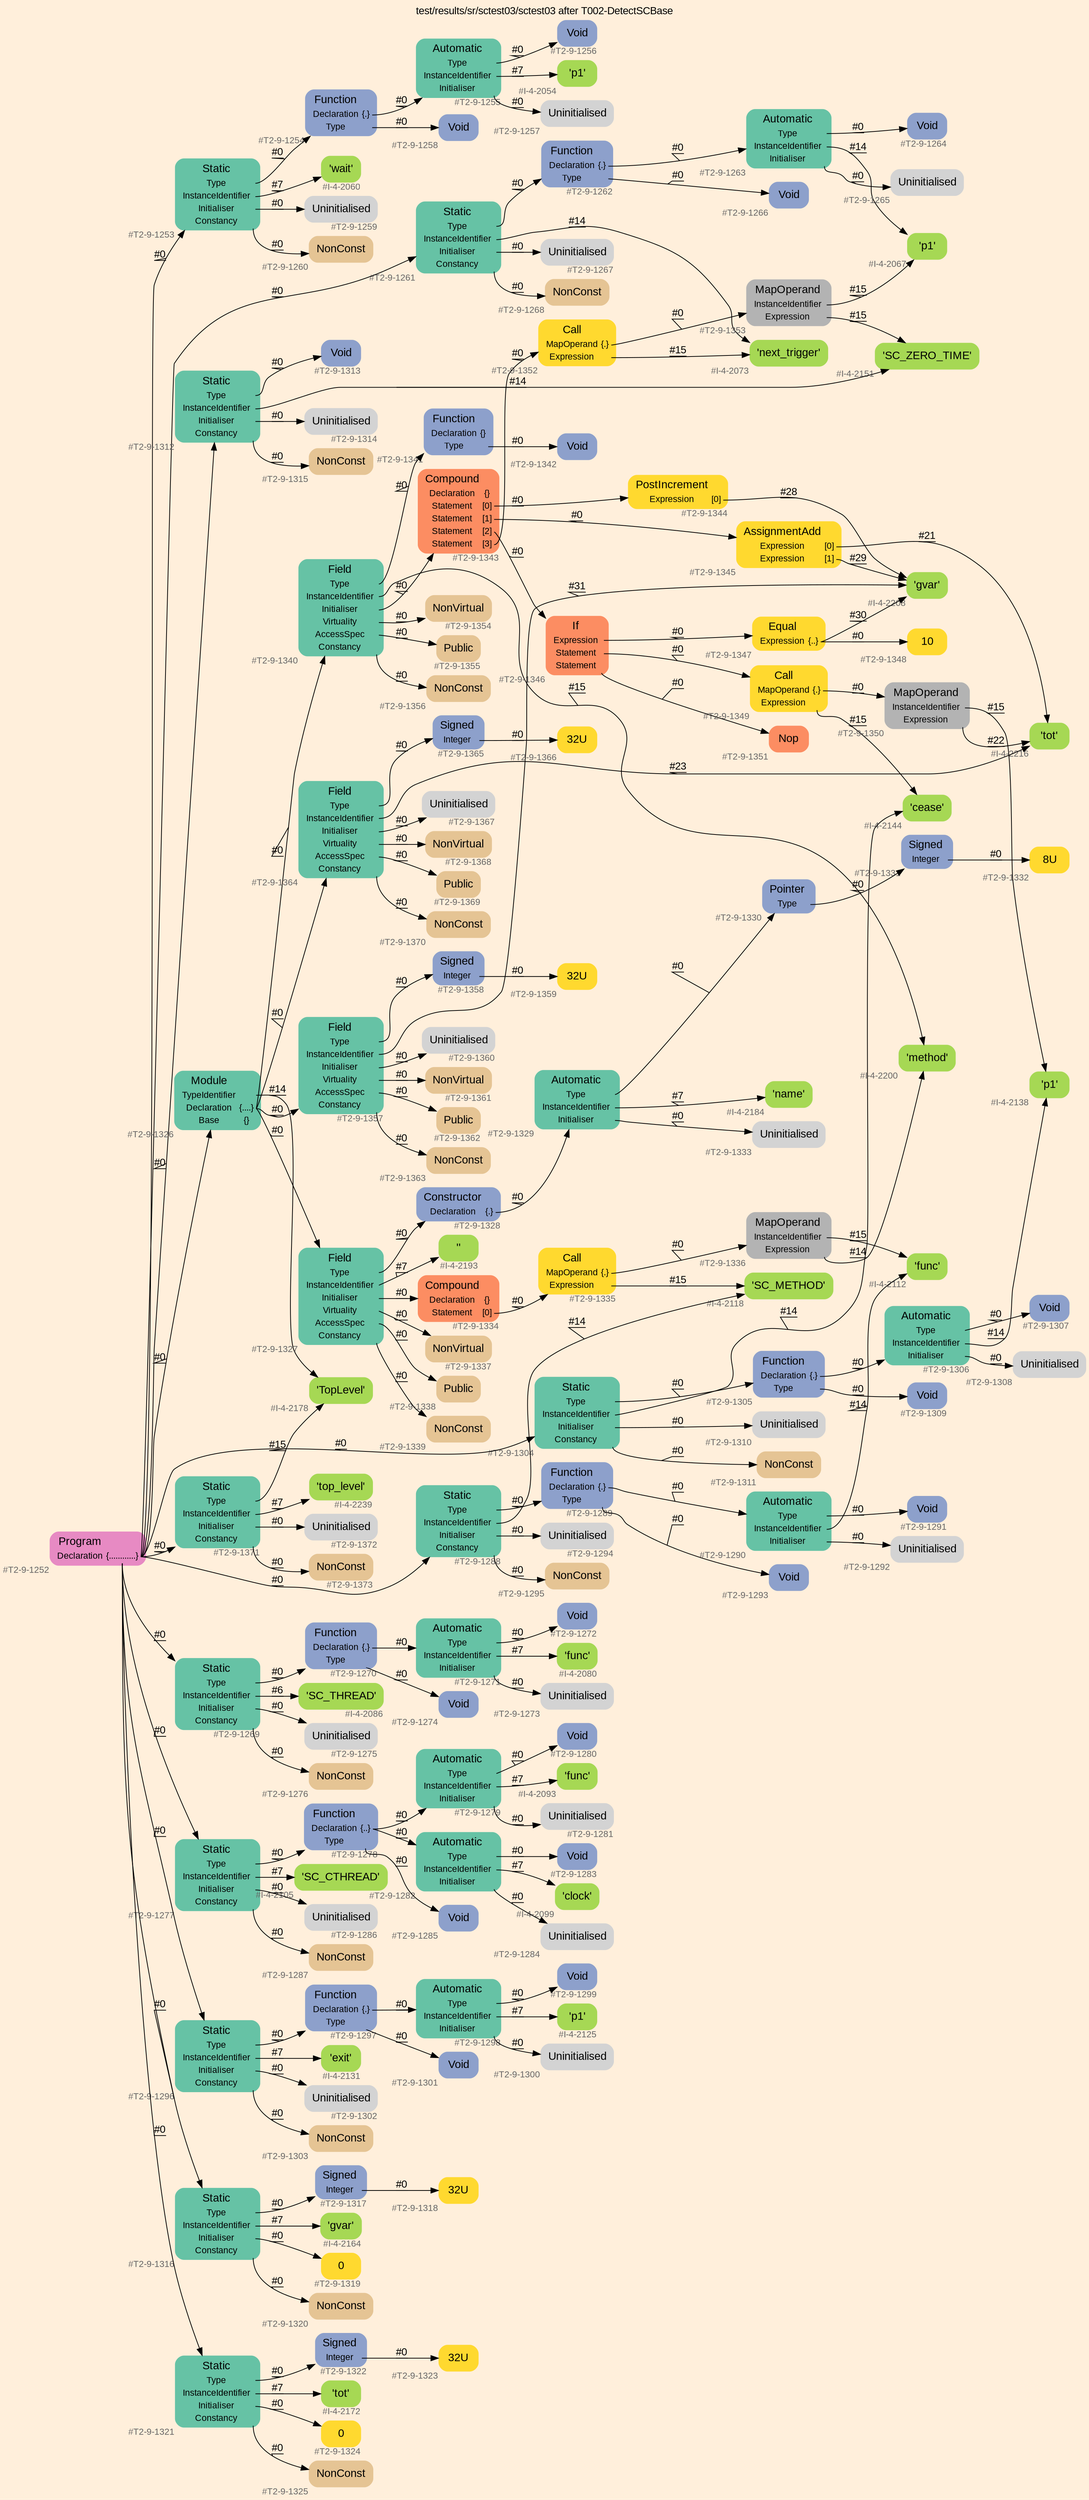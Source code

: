 digraph "test/results/sr/sctest03/sctest03 after T002-DetectSCBase" {
label = "test/results/sr/sctest03/sctest03 after T002-DetectSCBase"
labelloc = t
graph [
    rankdir = "LR"
    ranksep = 0.3
    bgcolor = antiquewhite1
    color = black
    fontcolor = black
    fontname = "Arial"
];
node [
    fontname = "Arial"
];
edge [
    fontname = "Arial"
];

// -------------------- node figure --------------------
// -------- block #T2-9-1252 ----------
"#T2-9-1252" [
    fillcolor = "/set28/4"
    xlabel = "#T2-9-1252"
    fontsize = "12"
    fontcolor = grey40
    shape = "plaintext"
    label = <<TABLE BORDER="0" CELLBORDER="0" CELLSPACING="0">
     <TR><TD><FONT COLOR="black" POINT-SIZE="15">Program</FONT></TD></TR>
     <TR><TD><FONT COLOR="black" POINT-SIZE="12">Declaration</FONT></TD><TD PORT="port0"><FONT COLOR="black" POINT-SIZE="12">{............}</FONT></TD></TR>
    </TABLE>>
    style = "rounded,filled"
];

// -------- block #T2-9-1253 ----------
"#T2-9-1253" [
    fillcolor = "/set28/1"
    xlabel = "#T2-9-1253"
    fontsize = "12"
    fontcolor = grey40
    shape = "plaintext"
    label = <<TABLE BORDER="0" CELLBORDER="0" CELLSPACING="0">
     <TR><TD><FONT COLOR="black" POINT-SIZE="15">Static</FONT></TD></TR>
     <TR><TD><FONT COLOR="black" POINT-SIZE="12">Type</FONT></TD><TD PORT="port0"></TD></TR>
     <TR><TD><FONT COLOR="black" POINT-SIZE="12">InstanceIdentifier</FONT></TD><TD PORT="port1"></TD></TR>
     <TR><TD><FONT COLOR="black" POINT-SIZE="12">Initialiser</FONT></TD><TD PORT="port2"></TD></TR>
     <TR><TD><FONT COLOR="black" POINT-SIZE="12">Constancy</FONT></TD><TD PORT="port3"></TD></TR>
    </TABLE>>
    style = "rounded,filled"
];

// -------- block #T2-9-1254 ----------
"#T2-9-1254" [
    fillcolor = "/set28/3"
    xlabel = "#T2-9-1254"
    fontsize = "12"
    fontcolor = grey40
    shape = "plaintext"
    label = <<TABLE BORDER="0" CELLBORDER="0" CELLSPACING="0">
     <TR><TD><FONT COLOR="black" POINT-SIZE="15">Function</FONT></TD></TR>
     <TR><TD><FONT COLOR="black" POINT-SIZE="12">Declaration</FONT></TD><TD PORT="port0"><FONT COLOR="black" POINT-SIZE="12">{.}</FONT></TD></TR>
     <TR><TD><FONT COLOR="black" POINT-SIZE="12">Type</FONT></TD><TD PORT="port1"></TD></TR>
    </TABLE>>
    style = "rounded,filled"
];

// -------- block #T2-9-1255 ----------
"#T2-9-1255" [
    fillcolor = "/set28/1"
    xlabel = "#T2-9-1255"
    fontsize = "12"
    fontcolor = grey40
    shape = "plaintext"
    label = <<TABLE BORDER="0" CELLBORDER="0" CELLSPACING="0">
     <TR><TD><FONT COLOR="black" POINT-SIZE="15">Automatic</FONT></TD></TR>
     <TR><TD><FONT COLOR="black" POINT-SIZE="12">Type</FONT></TD><TD PORT="port0"></TD></TR>
     <TR><TD><FONT COLOR="black" POINT-SIZE="12">InstanceIdentifier</FONT></TD><TD PORT="port1"></TD></TR>
     <TR><TD><FONT COLOR="black" POINT-SIZE="12">Initialiser</FONT></TD><TD PORT="port2"></TD></TR>
    </TABLE>>
    style = "rounded,filled"
];

// -------- block #T2-9-1256 ----------
"#T2-9-1256" [
    fillcolor = "/set28/3"
    xlabel = "#T2-9-1256"
    fontsize = "12"
    fontcolor = grey40
    shape = "plaintext"
    label = <<TABLE BORDER="0" CELLBORDER="0" CELLSPACING="0">
     <TR><TD><FONT COLOR="black" POINT-SIZE="15">Void</FONT></TD></TR>
    </TABLE>>
    style = "rounded,filled"
];

// -------- block #I-4-2054 ----------
"#I-4-2054" [
    fillcolor = "/set28/5"
    xlabel = "#I-4-2054"
    fontsize = "12"
    fontcolor = grey40
    shape = "plaintext"
    label = <<TABLE BORDER="0" CELLBORDER="0" CELLSPACING="0">
     <TR><TD><FONT COLOR="black" POINT-SIZE="15">'p1'</FONT></TD></TR>
    </TABLE>>
    style = "rounded,filled"
];

// -------- block #T2-9-1257 ----------
"#T2-9-1257" [
    xlabel = "#T2-9-1257"
    fontsize = "12"
    fontcolor = grey40
    shape = "plaintext"
    label = <<TABLE BORDER="0" CELLBORDER="0" CELLSPACING="0">
     <TR><TD><FONT COLOR="black" POINT-SIZE="15">Uninitialised</FONT></TD></TR>
    </TABLE>>
    style = "rounded,filled"
];

// -------- block #T2-9-1258 ----------
"#T2-9-1258" [
    fillcolor = "/set28/3"
    xlabel = "#T2-9-1258"
    fontsize = "12"
    fontcolor = grey40
    shape = "plaintext"
    label = <<TABLE BORDER="0" CELLBORDER="0" CELLSPACING="0">
     <TR><TD><FONT COLOR="black" POINT-SIZE="15">Void</FONT></TD></TR>
    </TABLE>>
    style = "rounded,filled"
];

// -------- block #I-4-2060 ----------
"#I-4-2060" [
    fillcolor = "/set28/5"
    xlabel = "#I-4-2060"
    fontsize = "12"
    fontcolor = grey40
    shape = "plaintext"
    label = <<TABLE BORDER="0" CELLBORDER="0" CELLSPACING="0">
     <TR><TD><FONT COLOR="black" POINT-SIZE="15">'wait'</FONT></TD></TR>
    </TABLE>>
    style = "rounded,filled"
];

// -------- block #T2-9-1259 ----------
"#T2-9-1259" [
    xlabel = "#T2-9-1259"
    fontsize = "12"
    fontcolor = grey40
    shape = "plaintext"
    label = <<TABLE BORDER="0" CELLBORDER="0" CELLSPACING="0">
     <TR><TD><FONT COLOR="black" POINT-SIZE="15">Uninitialised</FONT></TD></TR>
    </TABLE>>
    style = "rounded,filled"
];

// -------- block #T2-9-1260 ----------
"#T2-9-1260" [
    fillcolor = "/set28/7"
    xlabel = "#T2-9-1260"
    fontsize = "12"
    fontcolor = grey40
    shape = "plaintext"
    label = <<TABLE BORDER="0" CELLBORDER="0" CELLSPACING="0">
     <TR><TD><FONT COLOR="black" POINT-SIZE="15">NonConst</FONT></TD></TR>
    </TABLE>>
    style = "rounded,filled"
];

// -------- block #T2-9-1261 ----------
"#T2-9-1261" [
    fillcolor = "/set28/1"
    xlabel = "#T2-9-1261"
    fontsize = "12"
    fontcolor = grey40
    shape = "plaintext"
    label = <<TABLE BORDER="0" CELLBORDER="0" CELLSPACING="0">
     <TR><TD><FONT COLOR="black" POINT-SIZE="15">Static</FONT></TD></TR>
     <TR><TD><FONT COLOR="black" POINT-SIZE="12">Type</FONT></TD><TD PORT="port0"></TD></TR>
     <TR><TD><FONT COLOR="black" POINT-SIZE="12">InstanceIdentifier</FONT></TD><TD PORT="port1"></TD></TR>
     <TR><TD><FONT COLOR="black" POINT-SIZE="12">Initialiser</FONT></TD><TD PORT="port2"></TD></TR>
     <TR><TD><FONT COLOR="black" POINT-SIZE="12">Constancy</FONT></TD><TD PORT="port3"></TD></TR>
    </TABLE>>
    style = "rounded,filled"
];

// -------- block #T2-9-1262 ----------
"#T2-9-1262" [
    fillcolor = "/set28/3"
    xlabel = "#T2-9-1262"
    fontsize = "12"
    fontcolor = grey40
    shape = "plaintext"
    label = <<TABLE BORDER="0" CELLBORDER="0" CELLSPACING="0">
     <TR><TD><FONT COLOR="black" POINT-SIZE="15">Function</FONT></TD></TR>
     <TR><TD><FONT COLOR="black" POINT-SIZE="12">Declaration</FONT></TD><TD PORT="port0"><FONT COLOR="black" POINT-SIZE="12">{.}</FONT></TD></TR>
     <TR><TD><FONT COLOR="black" POINT-SIZE="12">Type</FONT></TD><TD PORT="port1"></TD></TR>
    </TABLE>>
    style = "rounded,filled"
];

// -------- block #T2-9-1263 ----------
"#T2-9-1263" [
    fillcolor = "/set28/1"
    xlabel = "#T2-9-1263"
    fontsize = "12"
    fontcolor = grey40
    shape = "plaintext"
    label = <<TABLE BORDER="0" CELLBORDER="0" CELLSPACING="0">
     <TR><TD><FONT COLOR="black" POINT-SIZE="15">Automatic</FONT></TD></TR>
     <TR><TD><FONT COLOR="black" POINT-SIZE="12">Type</FONT></TD><TD PORT="port0"></TD></TR>
     <TR><TD><FONT COLOR="black" POINT-SIZE="12">InstanceIdentifier</FONT></TD><TD PORT="port1"></TD></TR>
     <TR><TD><FONT COLOR="black" POINT-SIZE="12">Initialiser</FONT></TD><TD PORT="port2"></TD></TR>
    </TABLE>>
    style = "rounded,filled"
];

// -------- block #T2-9-1264 ----------
"#T2-9-1264" [
    fillcolor = "/set28/3"
    xlabel = "#T2-9-1264"
    fontsize = "12"
    fontcolor = grey40
    shape = "plaintext"
    label = <<TABLE BORDER="0" CELLBORDER="0" CELLSPACING="0">
     <TR><TD><FONT COLOR="black" POINT-SIZE="15">Void</FONT></TD></TR>
    </TABLE>>
    style = "rounded,filled"
];

// -------- block #I-4-2067 ----------
"#I-4-2067" [
    fillcolor = "/set28/5"
    xlabel = "#I-4-2067"
    fontsize = "12"
    fontcolor = grey40
    shape = "plaintext"
    label = <<TABLE BORDER="0" CELLBORDER="0" CELLSPACING="0">
     <TR><TD><FONT COLOR="black" POINT-SIZE="15">'p1'</FONT></TD></TR>
    </TABLE>>
    style = "rounded,filled"
];

// -------- block #T2-9-1265 ----------
"#T2-9-1265" [
    xlabel = "#T2-9-1265"
    fontsize = "12"
    fontcolor = grey40
    shape = "plaintext"
    label = <<TABLE BORDER="0" CELLBORDER="0" CELLSPACING="0">
     <TR><TD><FONT COLOR="black" POINT-SIZE="15">Uninitialised</FONT></TD></TR>
    </TABLE>>
    style = "rounded,filled"
];

// -------- block #T2-9-1266 ----------
"#T2-9-1266" [
    fillcolor = "/set28/3"
    xlabel = "#T2-9-1266"
    fontsize = "12"
    fontcolor = grey40
    shape = "plaintext"
    label = <<TABLE BORDER="0" CELLBORDER="0" CELLSPACING="0">
     <TR><TD><FONT COLOR="black" POINT-SIZE="15">Void</FONT></TD></TR>
    </TABLE>>
    style = "rounded,filled"
];

// -------- block #I-4-2073 ----------
"#I-4-2073" [
    fillcolor = "/set28/5"
    xlabel = "#I-4-2073"
    fontsize = "12"
    fontcolor = grey40
    shape = "plaintext"
    label = <<TABLE BORDER="0" CELLBORDER="0" CELLSPACING="0">
     <TR><TD><FONT COLOR="black" POINT-SIZE="15">'next_trigger'</FONT></TD></TR>
    </TABLE>>
    style = "rounded,filled"
];

// -------- block #T2-9-1267 ----------
"#T2-9-1267" [
    xlabel = "#T2-9-1267"
    fontsize = "12"
    fontcolor = grey40
    shape = "plaintext"
    label = <<TABLE BORDER="0" CELLBORDER="0" CELLSPACING="0">
     <TR><TD><FONT COLOR="black" POINT-SIZE="15">Uninitialised</FONT></TD></TR>
    </TABLE>>
    style = "rounded,filled"
];

// -------- block #T2-9-1268 ----------
"#T2-9-1268" [
    fillcolor = "/set28/7"
    xlabel = "#T2-9-1268"
    fontsize = "12"
    fontcolor = grey40
    shape = "plaintext"
    label = <<TABLE BORDER="0" CELLBORDER="0" CELLSPACING="0">
     <TR><TD><FONT COLOR="black" POINT-SIZE="15">NonConst</FONT></TD></TR>
    </TABLE>>
    style = "rounded,filled"
];

// -------- block #T2-9-1269 ----------
"#T2-9-1269" [
    fillcolor = "/set28/1"
    xlabel = "#T2-9-1269"
    fontsize = "12"
    fontcolor = grey40
    shape = "plaintext"
    label = <<TABLE BORDER="0" CELLBORDER="0" CELLSPACING="0">
     <TR><TD><FONT COLOR="black" POINT-SIZE="15">Static</FONT></TD></TR>
     <TR><TD><FONT COLOR="black" POINT-SIZE="12">Type</FONT></TD><TD PORT="port0"></TD></TR>
     <TR><TD><FONT COLOR="black" POINT-SIZE="12">InstanceIdentifier</FONT></TD><TD PORT="port1"></TD></TR>
     <TR><TD><FONT COLOR="black" POINT-SIZE="12">Initialiser</FONT></TD><TD PORT="port2"></TD></TR>
     <TR><TD><FONT COLOR="black" POINT-SIZE="12">Constancy</FONT></TD><TD PORT="port3"></TD></TR>
    </TABLE>>
    style = "rounded,filled"
];

// -------- block #T2-9-1270 ----------
"#T2-9-1270" [
    fillcolor = "/set28/3"
    xlabel = "#T2-9-1270"
    fontsize = "12"
    fontcolor = grey40
    shape = "plaintext"
    label = <<TABLE BORDER="0" CELLBORDER="0" CELLSPACING="0">
     <TR><TD><FONT COLOR="black" POINT-SIZE="15">Function</FONT></TD></TR>
     <TR><TD><FONT COLOR="black" POINT-SIZE="12">Declaration</FONT></TD><TD PORT="port0"><FONT COLOR="black" POINT-SIZE="12">{.}</FONT></TD></TR>
     <TR><TD><FONT COLOR="black" POINT-SIZE="12">Type</FONT></TD><TD PORT="port1"></TD></TR>
    </TABLE>>
    style = "rounded,filled"
];

// -------- block #T2-9-1271 ----------
"#T2-9-1271" [
    fillcolor = "/set28/1"
    xlabel = "#T2-9-1271"
    fontsize = "12"
    fontcolor = grey40
    shape = "plaintext"
    label = <<TABLE BORDER="0" CELLBORDER="0" CELLSPACING="0">
     <TR><TD><FONT COLOR="black" POINT-SIZE="15">Automatic</FONT></TD></TR>
     <TR><TD><FONT COLOR="black" POINT-SIZE="12">Type</FONT></TD><TD PORT="port0"></TD></TR>
     <TR><TD><FONT COLOR="black" POINT-SIZE="12">InstanceIdentifier</FONT></TD><TD PORT="port1"></TD></TR>
     <TR><TD><FONT COLOR="black" POINT-SIZE="12">Initialiser</FONT></TD><TD PORT="port2"></TD></TR>
    </TABLE>>
    style = "rounded,filled"
];

// -------- block #T2-9-1272 ----------
"#T2-9-1272" [
    fillcolor = "/set28/3"
    xlabel = "#T2-9-1272"
    fontsize = "12"
    fontcolor = grey40
    shape = "plaintext"
    label = <<TABLE BORDER="0" CELLBORDER="0" CELLSPACING="0">
     <TR><TD><FONT COLOR="black" POINT-SIZE="15">Void</FONT></TD></TR>
    </TABLE>>
    style = "rounded,filled"
];

// -------- block #I-4-2080 ----------
"#I-4-2080" [
    fillcolor = "/set28/5"
    xlabel = "#I-4-2080"
    fontsize = "12"
    fontcolor = grey40
    shape = "plaintext"
    label = <<TABLE BORDER="0" CELLBORDER="0" CELLSPACING="0">
     <TR><TD><FONT COLOR="black" POINT-SIZE="15">'func'</FONT></TD></TR>
    </TABLE>>
    style = "rounded,filled"
];

// -------- block #T2-9-1273 ----------
"#T2-9-1273" [
    xlabel = "#T2-9-1273"
    fontsize = "12"
    fontcolor = grey40
    shape = "plaintext"
    label = <<TABLE BORDER="0" CELLBORDER="0" CELLSPACING="0">
     <TR><TD><FONT COLOR="black" POINT-SIZE="15">Uninitialised</FONT></TD></TR>
    </TABLE>>
    style = "rounded,filled"
];

// -------- block #T2-9-1274 ----------
"#T2-9-1274" [
    fillcolor = "/set28/3"
    xlabel = "#T2-9-1274"
    fontsize = "12"
    fontcolor = grey40
    shape = "plaintext"
    label = <<TABLE BORDER="0" CELLBORDER="0" CELLSPACING="0">
     <TR><TD><FONT COLOR="black" POINT-SIZE="15">Void</FONT></TD></TR>
    </TABLE>>
    style = "rounded,filled"
];

// -------- block #I-4-2086 ----------
"#I-4-2086" [
    fillcolor = "/set28/5"
    xlabel = "#I-4-2086"
    fontsize = "12"
    fontcolor = grey40
    shape = "plaintext"
    label = <<TABLE BORDER="0" CELLBORDER="0" CELLSPACING="0">
     <TR><TD><FONT COLOR="black" POINT-SIZE="15">'SC_THREAD'</FONT></TD></TR>
    </TABLE>>
    style = "rounded,filled"
];

// -------- block #T2-9-1275 ----------
"#T2-9-1275" [
    xlabel = "#T2-9-1275"
    fontsize = "12"
    fontcolor = grey40
    shape = "plaintext"
    label = <<TABLE BORDER="0" CELLBORDER="0" CELLSPACING="0">
     <TR><TD><FONT COLOR="black" POINT-SIZE="15">Uninitialised</FONT></TD></TR>
    </TABLE>>
    style = "rounded,filled"
];

// -------- block #T2-9-1276 ----------
"#T2-9-1276" [
    fillcolor = "/set28/7"
    xlabel = "#T2-9-1276"
    fontsize = "12"
    fontcolor = grey40
    shape = "plaintext"
    label = <<TABLE BORDER="0" CELLBORDER="0" CELLSPACING="0">
     <TR><TD><FONT COLOR="black" POINT-SIZE="15">NonConst</FONT></TD></TR>
    </TABLE>>
    style = "rounded,filled"
];

// -------- block #T2-9-1277 ----------
"#T2-9-1277" [
    fillcolor = "/set28/1"
    xlabel = "#T2-9-1277"
    fontsize = "12"
    fontcolor = grey40
    shape = "plaintext"
    label = <<TABLE BORDER="0" CELLBORDER="0" CELLSPACING="0">
     <TR><TD><FONT COLOR="black" POINT-SIZE="15">Static</FONT></TD></TR>
     <TR><TD><FONT COLOR="black" POINT-SIZE="12">Type</FONT></TD><TD PORT="port0"></TD></TR>
     <TR><TD><FONT COLOR="black" POINT-SIZE="12">InstanceIdentifier</FONT></TD><TD PORT="port1"></TD></TR>
     <TR><TD><FONT COLOR="black" POINT-SIZE="12">Initialiser</FONT></TD><TD PORT="port2"></TD></TR>
     <TR><TD><FONT COLOR="black" POINT-SIZE="12">Constancy</FONT></TD><TD PORT="port3"></TD></TR>
    </TABLE>>
    style = "rounded,filled"
];

// -------- block #T2-9-1278 ----------
"#T2-9-1278" [
    fillcolor = "/set28/3"
    xlabel = "#T2-9-1278"
    fontsize = "12"
    fontcolor = grey40
    shape = "plaintext"
    label = <<TABLE BORDER="0" CELLBORDER="0" CELLSPACING="0">
     <TR><TD><FONT COLOR="black" POINT-SIZE="15">Function</FONT></TD></TR>
     <TR><TD><FONT COLOR="black" POINT-SIZE="12">Declaration</FONT></TD><TD PORT="port0"><FONT COLOR="black" POINT-SIZE="12">{..}</FONT></TD></TR>
     <TR><TD><FONT COLOR="black" POINT-SIZE="12">Type</FONT></TD><TD PORT="port1"></TD></TR>
    </TABLE>>
    style = "rounded,filled"
];

// -------- block #T2-9-1279 ----------
"#T2-9-1279" [
    fillcolor = "/set28/1"
    xlabel = "#T2-9-1279"
    fontsize = "12"
    fontcolor = grey40
    shape = "plaintext"
    label = <<TABLE BORDER="0" CELLBORDER="0" CELLSPACING="0">
     <TR><TD><FONT COLOR="black" POINT-SIZE="15">Automatic</FONT></TD></TR>
     <TR><TD><FONT COLOR="black" POINT-SIZE="12">Type</FONT></TD><TD PORT="port0"></TD></TR>
     <TR><TD><FONT COLOR="black" POINT-SIZE="12">InstanceIdentifier</FONT></TD><TD PORT="port1"></TD></TR>
     <TR><TD><FONT COLOR="black" POINT-SIZE="12">Initialiser</FONT></TD><TD PORT="port2"></TD></TR>
    </TABLE>>
    style = "rounded,filled"
];

// -------- block #T2-9-1280 ----------
"#T2-9-1280" [
    fillcolor = "/set28/3"
    xlabel = "#T2-9-1280"
    fontsize = "12"
    fontcolor = grey40
    shape = "plaintext"
    label = <<TABLE BORDER="0" CELLBORDER="0" CELLSPACING="0">
     <TR><TD><FONT COLOR="black" POINT-SIZE="15">Void</FONT></TD></TR>
    </TABLE>>
    style = "rounded,filled"
];

// -------- block #I-4-2093 ----------
"#I-4-2093" [
    fillcolor = "/set28/5"
    xlabel = "#I-4-2093"
    fontsize = "12"
    fontcolor = grey40
    shape = "plaintext"
    label = <<TABLE BORDER="0" CELLBORDER="0" CELLSPACING="0">
     <TR><TD><FONT COLOR="black" POINT-SIZE="15">'func'</FONT></TD></TR>
    </TABLE>>
    style = "rounded,filled"
];

// -------- block #T2-9-1281 ----------
"#T2-9-1281" [
    xlabel = "#T2-9-1281"
    fontsize = "12"
    fontcolor = grey40
    shape = "plaintext"
    label = <<TABLE BORDER="0" CELLBORDER="0" CELLSPACING="0">
     <TR><TD><FONT COLOR="black" POINT-SIZE="15">Uninitialised</FONT></TD></TR>
    </TABLE>>
    style = "rounded,filled"
];

// -------- block #T2-9-1282 ----------
"#T2-9-1282" [
    fillcolor = "/set28/1"
    xlabel = "#T2-9-1282"
    fontsize = "12"
    fontcolor = grey40
    shape = "plaintext"
    label = <<TABLE BORDER="0" CELLBORDER="0" CELLSPACING="0">
     <TR><TD><FONT COLOR="black" POINT-SIZE="15">Automatic</FONT></TD></TR>
     <TR><TD><FONT COLOR="black" POINT-SIZE="12">Type</FONT></TD><TD PORT="port0"></TD></TR>
     <TR><TD><FONT COLOR="black" POINT-SIZE="12">InstanceIdentifier</FONT></TD><TD PORT="port1"></TD></TR>
     <TR><TD><FONT COLOR="black" POINT-SIZE="12">Initialiser</FONT></TD><TD PORT="port2"></TD></TR>
    </TABLE>>
    style = "rounded,filled"
];

// -------- block #T2-9-1283 ----------
"#T2-9-1283" [
    fillcolor = "/set28/3"
    xlabel = "#T2-9-1283"
    fontsize = "12"
    fontcolor = grey40
    shape = "plaintext"
    label = <<TABLE BORDER="0" CELLBORDER="0" CELLSPACING="0">
     <TR><TD><FONT COLOR="black" POINT-SIZE="15">Void</FONT></TD></TR>
    </TABLE>>
    style = "rounded,filled"
];

// -------- block #I-4-2099 ----------
"#I-4-2099" [
    fillcolor = "/set28/5"
    xlabel = "#I-4-2099"
    fontsize = "12"
    fontcolor = grey40
    shape = "plaintext"
    label = <<TABLE BORDER="0" CELLBORDER="0" CELLSPACING="0">
     <TR><TD><FONT COLOR="black" POINT-SIZE="15">'clock'</FONT></TD></TR>
    </TABLE>>
    style = "rounded,filled"
];

// -------- block #T2-9-1284 ----------
"#T2-9-1284" [
    xlabel = "#T2-9-1284"
    fontsize = "12"
    fontcolor = grey40
    shape = "plaintext"
    label = <<TABLE BORDER="0" CELLBORDER="0" CELLSPACING="0">
     <TR><TD><FONT COLOR="black" POINT-SIZE="15">Uninitialised</FONT></TD></TR>
    </TABLE>>
    style = "rounded,filled"
];

// -------- block #T2-9-1285 ----------
"#T2-9-1285" [
    fillcolor = "/set28/3"
    xlabel = "#T2-9-1285"
    fontsize = "12"
    fontcolor = grey40
    shape = "plaintext"
    label = <<TABLE BORDER="0" CELLBORDER="0" CELLSPACING="0">
     <TR><TD><FONT COLOR="black" POINT-SIZE="15">Void</FONT></TD></TR>
    </TABLE>>
    style = "rounded,filled"
];

// -------- block #I-4-2105 ----------
"#I-4-2105" [
    fillcolor = "/set28/5"
    xlabel = "#I-4-2105"
    fontsize = "12"
    fontcolor = grey40
    shape = "plaintext"
    label = <<TABLE BORDER="0" CELLBORDER="0" CELLSPACING="0">
     <TR><TD><FONT COLOR="black" POINT-SIZE="15">'SC_CTHREAD'</FONT></TD></TR>
    </TABLE>>
    style = "rounded,filled"
];

// -------- block #T2-9-1286 ----------
"#T2-9-1286" [
    xlabel = "#T2-9-1286"
    fontsize = "12"
    fontcolor = grey40
    shape = "plaintext"
    label = <<TABLE BORDER="0" CELLBORDER="0" CELLSPACING="0">
     <TR><TD><FONT COLOR="black" POINT-SIZE="15">Uninitialised</FONT></TD></TR>
    </TABLE>>
    style = "rounded,filled"
];

// -------- block #T2-9-1287 ----------
"#T2-9-1287" [
    fillcolor = "/set28/7"
    xlabel = "#T2-9-1287"
    fontsize = "12"
    fontcolor = grey40
    shape = "plaintext"
    label = <<TABLE BORDER="0" CELLBORDER="0" CELLSPACING="0">
     <TR><TD><FONT COLOR="black" POINT-SIZE="15">NonConst</FONT></TD></TR>
    </TABLE>>
    style = "rounded,filled"
];

// -------- block #T2-9-1288 ----------
"#T2-9-1288" [
    fillcolor = "/set28/1"
    xlabel = "#T2-9-1288"
    fontsize = "12"
    fontcolor = grey40
    shape = "plaintext"
    label = <<TABLE BORDER="0" CELLBORDER="0" CELLSPACING="0">
     <TR><TD><FONT COLOR="black" POINT-SIZE="15">Static</FONT></TD></TR>
     <TR><TD><FONT COLOR="black" POINT-SIZE="12">Type</FONT></TD><TD PORT="port0"></TD></TR>
     <TR><TD><FONT COLOR="black" POINT-SIZE="12">InstanceIdentifier</FONT></TD><TD PORT="port1"></TD></TR>
     <TR><TD><FONT COLOR="black" POINT-SIZE="12">Initialiser</FONT></TD><TD PORT="port2"></TD></TR>
     <TR><TD><FONT COLOR="black" POINT-SIZE="12">Constancy</FONT></TD><TD PORT="port3"></TD></TR>
    </TABLE>>
    style = "rounded,filled"
];

// -------- block #T2-9-1289 ----------
"#T2-9-1289" [
    fillcolor = "/set28/3"
    xlabel = "#T2-9-1289"
    fontsize = "12"
    fontcolor = grey40
    shape = "plaintext"
    label = <<TABLE BORDER="0" CELLBORDER="0" CELLSPACING="0">
     <TR><TD><FONT COLOR="black" POINT-SIZE="15">Function</FONT></TD></TR>
     <TR><TD><FONT COLOR="black" POINT-SIZE="12">Declaration</FONT></TD><TD PORT="port0"><FONT COLOR="black" POINT-SIZE="12">{.}</FONT></TD></TR>
     <TR><TD><FONT COLOR="black" POINT-SIZE="12">Type</FONT></TD><TD PORT="port1"></TD></TR>
    </TABLE>>
    style = "rounded,filled"
];

// -------- block #T2-9-1290 ----------
"#T2-9-1290" [
    fillcolor = "/set28/1"
    xlabel = "#T2-9-1290"
    fontsize = "12"
    fontcolor = grey40
    shape = "plaintext"
    label = <<TABLE BORDER="0" CELLBORDER="0" CELLSPACING="0">
     <TR><TD><FONT COLOR="black" POINT-SIZE="15">Automatic</FONT></TD></TR>
     <TR><TD><FONT COLOR="black" POINT-SIZE="12">Type</FONT></TD><TD PORT="port0"></TD></TR>
     <TR><TD><FONT COLOR="black" POINT-SIZE="12">InstanceIdentifier</FONT></TD><TD PORT="port1"></TD></TR>
     <TR><TD><FONT COLOR="black" POINT-SIZE="12">Initialiser</FONT></TD><TD PORT="port2"></TD></TR>
    </TABLE>>
    style = "rounded,filled"
];

// -------- block #T2-9-1291 ----------
"#T2-9-1291" [
    fillcolor = "/set28/3"
    xlabel = "#T2-9-1291"
    fontsize = "12"
    fontcolor = grey40
    shape = "plaintext"
    label = <<TABLE BORDER="0" CELLBORDER="0" CELLSPACING="0">
     <TR><TD><FONT COLOR="black" POINT-SIZE="15">Void</FONT></TD></TR>
    </TABLE>>
    style = "rounded,filled"
];

// -------- block #I-4-2112 ----------
"#I-4-2112" [
    fillcolor = "/set28/5"
    xlabel = "#I-4-2112"
    fontsize = "12"
    fontcolor = grey40
    shape = "plaintext"
    label = <<TABLE BORDER="0" CELLBORDER="0" CELLSPACING="0">
     <TR><TD><FONT COLOR="black" POINT-SIZE="15">'func'</FONT></TD></TR>
    </TABLE>>
    style = "rounded,filled"
];

// -------- block #T2-9-1292 ----------
"#T2-9-1292" [
    xlabel = "#T2-9-1292"
    fontsize = "12"
    fontcolor = grey40
    shape = "plaintext"
    label = <<TABLE BORDER="0" CELLBORDER="0" CELLSPACING="0">
     <TR><TD><FONT COLOR="black" POINT-SIZE="15">Uninitialised</FONT></TD></TR>
    </TABLE>>
    style = "rounded,filled"
];

// -------- block #T2-9-1293 ----------
"#T2-9-1293" [
    fillcolor = "/set28/3"
    xlabel = "#T2-9-1293"
    fontsize = "12"
    fontcolor = grey40
    shape = "plaintext"
    label = <<TABLE BORDER="0" CELLBORDER="0" CELLSPACING="0">
     <TR><TD><FONT COLOR="black" POINT-SIZE="15">Void</FONT></TD></TR>
    </TABLE>>
    style = "rounded,filled"
];

// -------- block #I-4-2118 ----------
"#I-4-2118" [
    fillcolor = "/set28/5"
    xlabel = "#I-4-2118"
    fontsize = "12"
    fontcolor = grey40
    shape = "plaintext"
    label = <<TABLE BORDER="0" CELLBORDER="0" CELLSPACING="0">
     <TR><TD><FONT COLOR="black" POINT-SIZE="15">'SC_METHOD'</FONT></TD></TR>
    </TABLE>>
    style = "rounded,filled"
];

// -------- block #T2-9-1294 ----------
"#T2-9-1294" [
    xlabel = "#T2-9-1294"
    fontsize = "12"
    fontcolor = grey40
    shape = "plaintext"
    label = <<TABLE BORDER="0" CELLBORDER="0" CELLSPACING="0">
     <TR><TD><FONT COLOR="black" POINT-SIZE="15">Uninitialised</FONT></TD></TR>
    </TABLE>>
    style = "rounded,filled"
];

// -------- block #T2-9-1295 ----------
"#T2-9-1295" [
    fillcolor = "/set28/7"
    xlabel = "#T2-9-1295"
    fontsize = "12"
    fontcolor = grey40
    shape = "plaintext"
    label = <<TABLE BORDER="0" CELLBORDER="0" CELLSPACING="0">
     <TR><TD><FONT COLOR="black" POINT-SIZE="15">NonConst</FONT></TD></TR>
    </TABLE>>
    style = "rounded,filled"
];

// -------- block #T2-9-1296 ----------
"#T2-9-1296" [
    fillcolor = "/set28/1"
    xlabel = "#T2-9-1296"
    fontsize = "12"
    fontcolor = grey40
    shape = "plaintext"
    label = <<TABLE BORDER="0" CELLBORDER="0" CELLSPACING="0">
     <TR><TD><FONT COLOR="black" POINT-SIZE="15">Static</FONT></TD></TR>
     <TR><TD><FONT COLOR="black" POINT-SIZE="12">Type</FONT></TD><TD PORT="port0"></TD></TR>
     <TR><TD><FONT COLOR="black" POINT-SIZE="12">InstanceIdentifier</FONT></TD><TD PORT="port1"></TD></TR>
     <TR><TD><FONT COLOR="black" POINT-SIZE="12">Initialiser</FONT></TD><TD PORT="port2"></TD></TR>
     <TR><TD><FONT COLOR="black" POINT-SIZE="12">Constancy</FONT></TD><TD PORT="port3"></TD></TR>
    </TABLE>>
    style = "rounded,filled"
];

// -------- block #T2-9-1297 ----------
"#T2-9-1297" [
    fillcolor = "/set28/3"
    xlabel = "#T2-9-1297"
    fontsize = "12"
    fontcolor = grey40
    shape = "plaintext"
    label = <<TABLE BORDER="0" CELLBORDER="0" CELLSPACING="0">
     <TR><TD><FONT COLOR="black" POINT-SIZE="15">Function</FONT></TD></TR>
     <TR><TD><FONT COLOR="black" POINT-SIZE="12">Declaration</FONT></TD><TD PORT="port0"><FONT COLOR="black" POINT-SIZE="12">{.}</FONT></TD></TR>
     <TR><TD><FONT COLOR="black" POINT-SIZE="12">Type</FONT></TD><TD PORT="port1"></TD></TR>
    </TABLE>>
    style = "rounded,filled"
];

// -------- block #T2-9-1298 ----------
"#T2-9-1298" [
    fillcolor = "/set28/1"
    xlabel = "#T2-9-1298"
    fontsize = "12"
    fontcolor = grey40
    shape = "plaintext"
    label = <<TABLE BORDER="0" CELLBORDER="0" CELLSPACING="0">
     <TR><TD><FONT COLOR="black" POINT-SIZE="15">Automatic</FONT></TD></TR>
     <TR><TD><FONT COLOR="black" POINT-SIZE="12">Type</FONT></TD><TD PORT="port0"></TD></TR>
     <TR><TD><FONT COLOR="black" POINT-SIZE="12">InstanceIdentifier</FONT></TD><TD PORT="port1"></TD></TR>
     <TR><TD><FONT COLOR="black" POINT-SIZE="12">Initialiser</FONT></TD><TD PORT="port2"></TD></TR>
    </TABLE>>
    style = "rounded,filled"
];

// -------- block #T2-9-1299 ----------
"#T2-9-1299" [
    fillcolor = "/set28/3"
    xlabel = "#T2-9-1299"
    fontsize = "12"
    fontcolor = grey40
    shape = "plaintext"
    label = <<TABLE BORDER="0" CELLBORDER="0" CELLSPACING="0">
     <TR><TD><FONT COLOR="black" POINT-SIZE="15">Void</FONT></TD></TR>
    </TABLE>>
    style = "rounded,filled"
];

// -------- block #I-4-2125 ----------
"#I-4-2125" [
    fillcolor = "/set28/5"
    xlabel = "#I-4-2125"
    fontsize = "12"
    fontcolor = grey40
    shape = "plaintext"
    label = <<TABLE BORDER="0" CELLBORDER="0" CELLSPACING="0">
     <TR><TD><FONT COLOR="black" POINT-SIZE="15">'p1'</FONT></TD></TR>
    </TABLE>>
    style = "rounded,filled"
];

// -------- block #T2-9-1300 ----------
"#T2-9-1300" [
    xlabel = "#T2-9-1300"
    fontsize = "12"
    fontcolor = grey40
    shape = "plaintext"
    label = <<TABLE BORDER="0" CELLBORDER="0" CELLSPACING="0">
     <TR><TD><FONT COLOR="black" POINT-SIZE="15">Uninitialised</FONT></TD></TR>
    </TABLE>>
    style = "rounded,filled"
];

// -------- block #T2-9-1301 ----------
"#T2-9-1301" [
    fillcolor = "/set28/3"
    xlabel = "#T2-9-1301"
    fontsize = "12"
    fontcolor = grey40
    shape = "plaintext"
    label = <<TABLE BORDER="0" CELLBORDER="0" CELLSPACING="0">
     <TR><TD><FONT COLOR="black" POINT-SIZE="15">Void</FONT></TD></TR>
    </TABLE>>
    style = "rounded,filled"
];

// -------- block #I-4-2131 ----------
"#I-4-2131" [
    fillcolor = "/set28/5"
    xlabel = "#I-4-2131"
    fontsize = "12"
    fontcolor = grey40
    shape = "plaintext"
    label = <<TABLE BORDER="0" CELLBORDER="0" CELLSPACING="0">
     <TR><TD><FONT COLOR="black" POINT-SIZE="15">'exit'</FONT></TD></TR>
    </TABLE>>
    style = "rounded,filled"
];

// -------- block #T2-9-1302 ----------
"#T2-9-1302" [
    xlabel = "#T2-9-1302"
    fontsize = "12"
    fontcolor = grey40
    shape = "plaintext"
    label = <<TABLE BORDER="0" CELLBORDER="0" CELLSPACING="0">
     <TR><TD><FONT COLOR="black" POINT-SIZE="15">Uninitialised</FONT></TD></TR>
    </TABLE>>
    style = "rounded,filled"
];

// -------- block #T2-9-1303 ----------
"#T2-9-1303" [
    fillcolor = "/set28/7"
    xlabel = "#T2-9-1303"
    fontsize = "12"
    fontcolor = grey40
    shape = "plaintext"
    label = <<TABLE BORDER="0" CELLBORDER="0" CELLSPACING="0">
     <TR><TD><FONT COLOR="black" POINT-SIZE="15">NonConst</FONT></TD></TR>
    </TABLE>>
    style = "rounded,filled"
];

// -------- block #T2-9-1304 ----------
"#T2-9-1304" [
    fillcolor = "/set28/1"
    xlabel = "#T2-9-1304"
    fontsize = "12"
    fontcolor = grey40
    shape = "plaintext"
    label = <<TABLE BORDER="0" CELLBORDER="0" CELLSPACING="0">
     <TR><TD><FONT COLOR="black" POINT-SIZE="15">Static</FONT></TD></TR>
     <TR><TD><FONT COLOR="black" POINT-SIZE="12">Type</FONT></TD><TD PORT="port0"></TD></TR>
     <TR><TD><FONT COLOR="black" POINT-SIZE="12">InstanceIdentifier</FONT></TD><TD PORT="port1"></TD></TR>
     <TR><TD><FONT COLOR="black" POINT-SIZE="12">Initialiser</FONT></TD><TD PORT="port2"></TD></TR>
     <TR><TD><FONT COLOR="black" POINT-SIZE="12">Constancy</FONT></TD><TD PORT="port3"></TD></TR>
    </TABLE>>
    style = "rounded,filled"
];

// -------- block #T2-9-1305 ----------
"#T2-9-1305" [
    fillcolor = "/set28/3"
    xlabel = "#T2-9-1305"
    fontsize = "12"
    fontcolor = grey40
    shape = "plaintext"
    label = <<TABLE BORDER="0" CELLBORDER="0" CELLSPACING="0">
     <TR><TD><FONT COLOR="black" POINT-SIZE="15">Function</FONT></TD></TR>
     <TR><TD><FONT COLOR="black" POINT-SIZE="12">Declaration</FONT></TD><TD PORT="port0"><FONT COLOR="black" POINT-SIZE="12">{.}</FONT></TD></TR>
     <TR><TD><FONT COLOR="black" POINT-SIZE="12">Type</FONT></TD><TD PORT="port1"></TD></TR>
    </TABLE>>
    style = "rounded,filled"
];

// -------- block #T2-9-1306 ----------
"#T2-9-1306" [
    fillcolor = "/set28/1"
    xlabel = "#T2-9-1306"
    fontsize = "12"
    fontcolor = grey40
    shape = "plaintext"
    label = <<TABLE BORDER="0" CELLBORDER="0" CELLSPACING="0">
     <TR><TD><FONT COLOR="black" POINT-SIZE="15">Automatic</FONT></TD></TR>
     <TR><TD><FONT COLOR="black" POINT-SIZE="12">Type</FONT></TD><TD PORT="port0"></TD></TR>
     <TR><TD><FONT COLOR="black" POINT-SIZE="12">InstanceIdentifier</FONT></TD><TD PORT="port1"></TD></TR>
     <TR><TD><FONT COLOR="black" POINT-SIZE="12">Initialiser</FONT></TD><TD PORT="port2"></TD></TR>
    </TABLE>>
    style = "rounded,filled"
];

// -------- block #T2-9-1307 ----------
"#T2-9-1307" [
    fillcolor = "/set28/3"
    xlabel = "#T2-9-1307"
    fontsize = "12"
    fontcolor = grey40
    shape = "plaintext"
    label = <<TABLE BORDER="0" CELLBORDER="0" CELLSPACING="0">
     <TR><TD><FONT COLOR="black" POINT-SIZE="15">Void</FONT></TD></TR>
    </TABLE>>
    style = "rounded,filled"
];

// -------- block #I-4-2138 ----------
"#I-4-2138" [
    fillcolor = "/set28/5"
    xlabel = "#I-4-2138"
    fontsize = "12"
    fontcolor = grey40
    shape = "plaintext"
    label = <<TABLE BORDER="0" CELLBORDER="0" CELLSPACING="0">
     <TR><TD><FONT COLOR="black" POINT-SIZE="15">'p1'</FONT></TD></TR>
    </TABLE>>
    style = "rounded,filled"
];

// -------- block #T2-9-1308 ----------
"#T2-9-1308" [
    xlabel = "#T2-9-1308"
    fontsize = "12"
    fontcolor = grey40
    shape = "plaintext"
    label = <<TABLE BORDER="0" CELLBORDER="0" CELLSPACING="0">
     <TR><TD><FONT COLOR="black" POINT-SIZE="15">Uninitialised</FONT></TD></TR>
    </TABLE>>
    style = "rounded,filled"
];

// -------- block #T2-9-1309 ----------
"#T2-9-1309" [
    fillcolor = "/set28/3"
    xlabel = "#T2-9-1309"
    fontsize = "12"
    fontcolor = grey40
    shape = "plaintext"
    label = <<TABLE BORDER="0" CELLBORDER="0" CELLSPACING="0">
     <TR><TD><FONT COLOR="black" POINT-SIZE="15">Void</FONT></TD></TR>
    </TABLE>>
    style = "rounded,filled"
];

// -------- block #I-4-2144 ----------
"#I-4-2144" [
    fillcolor = "/set28/5"
    xlabel = "#I-4-2144"
    fontsize = "12"
    fontcolor = grey40
    shape = "plaintext"
    label = <<TABLE BORDER="0" CELLBORDER="0" CELLSPACING="0">
     <TR><TD><FONT COLOR="black" POINT-SIZE="15">'cease'</FONT></TD></TR>
    </TABLE>>
    style = "rounded,filled"
];

// -------- block #T2-9-1310 ----------
"#T2-9-1310" [
    xlabel = "#T2-9-1310"
    fontsize = "12"
    fontcolor = grey40
    shape = "plaintext"
    label = <<TABLE BORDER="0" CELLBORDER="0" CELLSPACING="0">
     <TR><TD><FONT COLOR="black" POINT-SIZE="15">Uninitialised</FONT></TD></TR>
    </TABLE>>
    style = "rounded,filled"
];

// -------- block #T2-9-1311 ----------
"#T2-9-1311" [
    fillcolor = "/set28/7"
    xlabel = "#T2-9-1311"
    fontsize = "12"
    fontcolor = grey40
    shape = "plaintext"
    label = <<TABLE BORDER="0" CELLBORDER="0" CELLSPACING="0">
     <TR><TD><FONT COLOR="black" POINT-SIZE="15">NonConst</FONT></TD></TR>
    </TABLE>>
    style = "rounded,filled"
];

// -------- block #T2-9-1312 ----------
"#T2-9-1312" [
    fillcolor = "/set28/1"
    xlabel = "#T2-9-1312"
    fontsize = "12"
    fontcolor = grey40
    shape = "plaintext"
    label = <<TABLE BORDER="0" CELLBORDER="0" CELLSPACING="0">
     <TR><TD><FONT COLOR="black" POINT-SIZE="15">Static</FONT></TD></TR>
     <TR><TD><FONT COLOR="black" POINT-SIZE="12">Type</FONT></TD><TD PORT="port0"></TD></TR>
     <TR><TD><FONT COLOR="black" POINT-SIZE="12">InstanceIdentifier</FONT></TD><TD PORT="port1"></TD></TR>
     <TR><TD><FONT COLOR="black" POINT-SIZE="12">Initialiser</FONT></TD><TD PORT="port2"></TD></TR>
     <TR><TD><FONT COLOR="black" POINT-SIZE="12">Constancy</FONT></TD><TD PORT="port3"></TD></TR>
    </TABLE>>
    style = "rounded,filled"
];

// -------- block #T2-9-1313 ----------
"#T2-9-1313" [
    fillcolor = "/set28/3"
    xlabel = "#T2-9-1313"
    fontsize = "12"
    fontcolor = grey40
    shape = "plaintext"
    label = <<TABLE BORDER="0" CELLBORDER="0" CELLSPACING="0">
     <TR><TD><FONT COLOR="black" POINT-SIZE="15">Void</FONT></TD></TR>
    </TABLE>>
    style = "rounded,filled"
];

// -------- block #I-4-2151 ----------
"#I-4-2151" [
    fillcolor = "/set28/5"
    xlabel = "#I-4-2151"
    fontsize = "12"
    fontcolor = grey40
    shape = "plaintext"
    label = <<TABLE BORDER="0" CELLBORDER="0" CELLSPACING="0">
     <TR><TD><FONT COLOR="black" POINT-SIZE="15">'SC_ZERO_TIME'</FONT></TD></TR>
    </TABLE>>
    style = "rounded,filled"
];

// -------- block #T2-9-1314 ----------
"#T2-9-1314" [
    xlabel = "#T2-9-1314"
    fontsize = "12"
    fontcolor = grey40
    shape = "plaintext"
    label = <<TABLE BORDER="0" CELLBORDER="0" CELLSPACING="0">
     <TR><TD><FONT COLOR="black" POINT-SIZE="15">Uninitialised</FONT></TD></TR>
    </TABLE>>
    style = "rounded,filled"
];

// -------- block #T2-9-1315 ----------
"#T2-9-1315" [
    fillcolor = "/set28/7"
    xlabel = "#T2-9-1315"
    fontsize = "12"
    fontcolor = grey40
    shape = "plaintext"
    label = <<TABLE BORDER="0" CELLBORDER="0" CELLSPACING="0">
     <TR><TD><FONT COLOR="black" POINT-SIZE="15">NonConst</FONT></TD></TR>
    </TABLE>>
    style = "rounded,filled"
];

// -------- block #T2-9-1316 ----------
"#T2-9-1316" [
    fillcolor = "/set28/1"
    xlabel = "#T2-9-1316"
    fontsize = "12"
    fontcolor = grey40
    shape = "plaintext"
    label = <<TABLE BORDER="0" CELLBORDER="0" CELLSPACING="0">
     <TR><TD><FONT COLOR="black" POINT-SIZE="15">Static</FONT></TD></TR>
     <TR><TD><FONT COLOR="black" POINT-SIZE="12">Type</FONT></TD><TD PORT="port0"></TD></TR>
     <TR><TD><FONT COLOR="black" POINT-SIZE="12">InstanceIdentifier</FONT></TD><TD PORT="port1"></TD></TR>
     <TR><TD><FONT COLOR="black" POINT-SIZE="12">Initialiser</FONT></TD><TD PORT="port2"></TD></TR>
     <TR><TD><FONT COLOR="black" POINT-SIZE="12">Constancy</FONT></TD><TD PORT="port3"></TD></TR>
    </TABLE>>
    style = "rounded,filled"
];

// -------- block #T2-9-1317 ----------
"#T2-9-1317" [
    fillcolor = "/set28/3"
    xlabel = "#T2-9-1317"
    fontsize = "12"
    fontcolor = grey40
    shape = "plaintext"
    label = <<TABLE BORDER="0" CELLBORDER="0" CELLSPACING="0">
     <TR><TD><FONT COLOR="black" POINT-SIZE="15">Signed</FONT></TD></TR>
     <TR><TD><FONT COLOR="black" POINT-SIZE="12">Integer</FONT></TD><TD PORT="port0"></TD></TR>
    </TABLE>>
    style = "rounded,filled"
];

// -------- block #T2-9-1318 ----------
"#T2-9-1318" [
    fillcolor = "/set28/6"
    xlabel = "#T2-9-1318"
    fontsize = "12"
    fontcolor = grey40
    shape = "plaintext"
    label = <<TABLE BORDER="0" CELLBORDER="0" CELLSPACING="0">
     <TR><TD><FONT COLOR="black" POINT-SIZE="15">32U</FONT></TD></TR>
    </TABLE>>
    style = "rounded,filled"
];

// -------- block #I-4-2164 ----------
"#I-4-2164" [
    fillcolor = "/set28/5"
    xlabel = "#I-4-2164"
    fontsize = "12"
    fontcolor = grey40
    shape = "plaintext"
    label = <<TABLE BORDER="0" CELLBORDER="0" CELLSPACING="0">
     <TR><TD><FONT COLOR="black" POINT-SIZE="15">'gvar'</FONT></TD></TR>
    </TABLE>>
    style = "rounded,filled"
];

// -------- block #T2-9-1319 ----------
"#T2-9-1319" [
    fillcolor = "/set28/6"
    xlabel = "#T2-9-1319"
    fontsize = "12"
    fontcolor = grey40
    shape = "plaintext"
    label = <<TABLE BORDER="0" CELLBORDER="0" CELLSPACING="0">
     <TR><TD><FONT COLOR="black" POINT-SIZE="15">0</FONT></TD></TR>
    </TABLE>>
    style = "rounded,filled"
];

// -------- block #T2-9-1320 ----------
"#T2-9-1320" [
    fillcolor = "/set28/7"
    xlabel = "#T2-9-1320"
    fontsize = "12"
    fontcolor = grey40
    shape = "plaintext"
    label = <<TABLE BORDER="0" CELLBORDER="0" CELLSPACING="0">
     <TR><TD><FONT COLOR="black" POINT-SIZE="15">NonConst</FONT></TD></TR>
    </TABLE>>
    style = "rounded,filled"
];

// -------- block #T2-9-1321 ----------
"#T2-9-1321" [
    fillcolor = "/set28/1"
    xlabel = "#T2-9-1321"
    fontsize = "12"
    fontcolor = grey40
    shape = "plaintext"
    label = <<TABLE BORDER="0" CELLBORDER="0" CELLSPACING="0">
     <TR><TD><FONT COLOR="black" POINT-SIZE="15">Static</FONT></TD></TR>
     <TR><TD><FONT COLOR="black" POINT-SIZE="12">Type</FONT></TD><TD PORT="port0"></TD></TR>
     <TR><TD><FONT COLOR="black" POINT-SIZE="12">InstanceIdentifier</FONT></TD><TD PORT="port1"></TD></TR>
     <TR><TD><FONT COLOR="black" POINT-SIZE="12">Initialiser</FONT></TD><TD PORT="port2"></TD></TR>
     <TR><TD><FONT COLOR="black" POINT-SIZE="12">Constancy</FONT></TD><TD PORT="port3"></TD></TR>
    </TABLE>>
    style = "rounded,filled"
];

// -------- block #T2-9-1322 ----------
"#T2-9-1322" [
    fillcolor = "/set28/3"
    xlabel = "#T2-9-1322"
    fontsize = "12"
    fontcolor = grey40
    shape = "plaintext"
    label = <<TABLE BORDER="0" CELLBORDER="0" CELLSPACING="0">
     <TR><TD><FONT COLOR="black" POINT-SIZE="15">Signed</FONT></TD></TR>
     <TR><TD><FONT COLOR="black" POINT-SIZE="12">Integer</FONT></TD><TD PORT="port0"></TD></TR>
    </TABLE>>
    style = "rounded,filled"
];

// -------- block #T2-9-1323 ----------
"#T2-9-1323" [
    fillcolor = "/set28/6"
    xlabel = "#T2-9-1323"
    fontsize = "12"
    fontcolor = grey40
    shape = "plaintext"
    label = <<TABLE BORDER="0" CELLBORDER="0" CELLSPACING="0">
     <TR><TD><FONT COLOR="black" POINT-SIZE="15">32U</FONT></TD></TR>
    </TABLE>>
    style = "rounded,filled"
];

// -------- block #I-4-2172 ----------
"#I-4-2172" [
    fillcolor = "/set28/5"
    xlabel = "#I-4-2172"
    fontsize = "12"
    fontcolor = grey40
    shape = "plaintext"
    label = <<TABLE BORDER="0" CELLBORDER="0" CELLSPACING="0">
     <TR><TD><FONT COLOR="black" POINT-SIZE="15">'tot'</FONT></TD></TR>
    </TABLE>>
    style = "rounded,filled"
];

// -------- block #T2-9-1324 ----------
"#T2-9-1324" [
    fillcolor = "/set28/6"
    xlabel = "#T2-9-1324"
    fontsize = "12"
    fontcolor = grey40
    shape = "plaintext"
    label = <<TABLE BORDER="0" CELLBORDER="0" CELLSPACING="0">
     <TR><TD><FONT COLOR="black" POINT-SIZE="15">0</FONT></TD></TR>
    </TABLE>>
    style = "rounded,filled"
];

// -------- block #T2-9-1325 ----------
"#T2-9-1325" [
    fillcolor = "/set28/7"
    xlabel = "#T2-9-1325"
    fontsize = "12"
    fontcolor = grey40
    shape = "plaintext"
    label = <<TABLE BORDER="0" CELLBORDER="0" CELLSPACING="0">
     <TR><TD><FONT COLOR="black" POINT-SIZE="15">NonConst</FONT></TD></TR>
    </TABLE>>
    style = "rounded,filled"
];

// -------- block #T2-9-1326 ----------
"#T2-9-1326" [
    fillcolor = "/set28/1"
    xlabel = "#T2-9-1326"
    fontsize = "12"
    fontcolor = grey40
    shape = "plaintext"
    label = <<TABLE BORDER="0" CELLBORDER="0" CELLSPACING="0">
     <TR><TD><FONT COLOR="black" POINT-SIZE="15">Module</FONT></TD></TR>
     <TR><TD><FONT COLOR="black" POINT-SIZE="12">TypeIdentifier</FONT></TD><TD PORT="port0"></TD></TR>
     <TR><TD><FONT COLOR="black" POINT-SIZE="12">Declaration</FONT></TD><TD PORT="port1"><FONT COLOR="black" POINT-SIZE="12">{....}</FONT></TD></TR>
     <TR><TD><FONT COLOR="black" POINT-SIZE="12">Base</FONT></TD><TD PORT="port2"><FONT COLOR="black" POINT-SIZE="12">{}</FONT></TD></TR>
    </TABLE>>
    style = "rounded,filled"
];

// -------- block #I-4-2178 ----------
"#I-4-2178" [
    fillcolor = "/set28/5"
    xlabel = "#I-4-2178"
    fontsize = "12"
    fontcolor = grey40
    shape = "plaintext"
    label = <<TABLE BORDER="0" CELLBORDER="0" CELLSPACING="0">
     <TR><TD><FONT COLOR="black" POINT-SIZE="15">'TopLevel'</FONT></TD></TR>
    </TABLE>>
    style = "rounded,filled"
];

// -------- block #T2-9-1327 ----------
"#T2-9-1327" [
    fillcolor = "/set28/1"
    xlabel = "#T2-9-1327"
    fontsize = "12"
    fontcolor = grey40
    shape = "plaintext"
    label = <<TABLE BORDER="0" CELLBORDER="0" CELLSPACING="0">
     <TR><TD><FONT COLOR="black" POINT-SIZE="15">Field</FONT></TD></TR>
     <TR><TD><FONT COLOR="black" POINT-SIZE="12">Type</FONT></TD><TD PORT="port0"></TD></TR>
     <TR><TD><FONT COLOR="black" POINT-SIZE="12">InstanceIdentifier</FONT></TD><TD PORT="port1"></TD></TR>
     <TR><TD><FONT COLOR="black" POINT-SIZE="12">Initialiser</FONT></TD><TD PORT="port2"></TD></TR>
     <TR><TD><FONT COLOR="black" POINT-SIZE="12">Virtuality</FONT></TD><TD PORT="port3"></TD></TR>
     <TR><TD><FONT COLOR="black" POINT-SIZE="12">AccessSpec</FONT></TD><TD PORT="port4"></TD></TR>
     <TR><TD><FONT COLOR="black" POINT-SIZE="12">Constancy</FONT></TD><TD PORT="port5"></TD></TR>
    </TABLE>>
    style = "rounded,filled"
];

// -------- block #T2-9-1328 ----------
"#T2-9-1328" [
    fillcolor = "/set28/3"
    xlabel = "#T2-9-1328"
    fontsize = "12"
    fontcolor = grey40
    shape = "plaintext"
    label = <<TABLE BORDER="0" CELLBORDER="0" CELLSPACING="0">
     <TR><TD><FONT COLOR="black" POINT-SIZE="15">Constructor</FONT></TD></TR>
     <TR><TD><FONT COLOR="black" POINT-SIZE="12">Declaration</FONT></TD><TD PORT="port0"><FONT COLOR="black" POINT-SIZE="12">{.}</FONT></TD></TR>
    </TABLE>>
    style = "rounded,filled"
];

// -------- block #T2-9-1329 ----------
"#T2-9-1329" [
    fillcolor = "/set28/1"
    xlabel = "#T2-9-1329"
    fontsize = "12"
    fontcolor = grey40
    shape = "plaintext"
    label = <<TABLE BORDER="0" CELLBORDER="0" CELLSPACING="0">
     <TR><TD><FONT COLOR="black" POINT-SIZE="15">Automatic</FONT></TD></TR>
     <TR><TD><FONT COLOR="black" POINT-SIZE="12">Type</FONT></TD><TD PORT="port0"></TD></TR>
     <TR><TD><FONT COLOR="black" POINT-SIZE="12">InstanceIdentifier</FONT></TD><TD PORT="port1"></TD></TR>
     <TR><TD><FONT COLOR="black" POINT-SIZE="12">Initialiser</FONT></TD><TD PORT="port2"></TD></TR>
    </TABLE>>
    style = "rounded,filled"
];

// -------- block #T2-9-1330 ----------
"#T2-9-1330" [
    fillcolor = "/set28/3"
    xlabel = "#T2-9-1330"
    fontsize = "12"
    fontcolor = grey40
    shape = "plaintext"
    label = <<TABLE BORDER="0" CELLBORDER="0" CELLSPACING="0">
     <TR><TD><FONT COLOR="black" POINT-SIZE="15">Pointer</FONT></TD></TR>
     <TR><TD><FONT COLOR="black" POINT-SIZE="12">Type</FONT></TD><TD PORT="port0"></TD></TR>
    </TABLE>>
    style = "rounded,filled"
];

// -------- block #T2-9-1331 ----------
"#T2-9-1331" [
    fillcolor = "/set28/3"
    xlabel = "#T2-9-1331"
    fontsize = "12"
    fontcolor = grey40
    shape = "plaintext"
    label = <<TABLE BORDER="0" CELLBORDER="0" CELLSPACING="0">
     <TR><TD><FONT COLOR="black" POINT-SIZE="15">Signed</FONT></TD></TR>
     <TR><TD><FONT COLOR="black" POINT-SIZE="12">Integer</FONT></TD><TD PORT="port0"></TD></TR>
    </TABLE>>
    style = "rounded,filled"
];

// -------- block #T2-9-1332 ----------
"#T2-9-1332" [
    fillcolor = "/set28/6"
    xlabel = "#T2-9-1332"
    fontsize = "12"
    fontcolor = grey40
    shape = "plaintext"
    label = <<TABLE BORDER="0" CELLBORDER="0" CELLSPACING="0">
     <TR><TD><FONT COLOR="black" POINT-SIZE="15">8U</FONT></TD></TR>
    </TABLE>>
    style = "rounded,filled"
];

// -------- block #I-4-2184 ----------
"#I-4-2184" [
    fillcolor = "/set28/5"
    xlabel = "#I-4-2184"
    fontsize = "12"
    fontcolor = grey40
    shape = "plaintext"
    label = <<TABLE BORDER="0" CELLBORDER="0" CELLSPACING="0">
     <TR><TD><FONT COLOR="black" POINT-SIZE="15">'name'</FONT></TD></TR>
    </TABLE>>
    style = "rounded,filled"
];

// -------- block #T2-9-1333 ----------
"#T2-9-1333" [
    xlabel = "#T2-9-1333"
    fontsize = "12"
    fontcolor = grey40
    shape = "plaintext"
    label = <<TABLE BORDER="0" CELLBORDER="0" CELLSPACING="0">
     <TR><TD><FONT COLOR="black" POINT-SIZE="15">Uninitialised</FONT></TD></TR>
    </TABLE>>
    style = "rounded,filled"
];

// -------- block #I-4-2193 ----------
"#I-4-2193" [
    fillcolor = "/set28/5"
    xlabel = "#I-4-2193"
    fontsize = "12"
    fontcolor = grey40
    shape = "plaintext"
    label = <<TABLE BORDER="0" CELLBORDER="0" CELLSPACING="0">
     <TR><TD><FONT COLOR="black" POINT-SIZE="15">''</FONT></TD></TR>
    </TABLE>>
    style = "rounded,filled"
];

// -------- block #T2-9-1334 ----------
"#T2-9-1334" [
    fillcolor = "/set28/2"
    xlabel = "#T2-9-1334"
    fontsize = "12"
    fontcolor = grey40
    shape = "plaintext"
    label = <<TABLE BORDER="0" CELLBORDER="0" CELLSPACING="0">
     <TR><TD><FONT COLOR="black" POINT-SIZE="15">Compound</FONT></TD></TR>
     <TR><TD><FONT COLOR="black" POINT-SIZE="12">Declaration</FONT></TD><TD PORT="port0"><FONT COLOR="black" POINT-SIZE="12">{}</FONT></TD></TR>
     <TR><TD><FONT COLOR="black" POINT-SIZE="12">Statement</FONT></TD><TD PORT="port1"><FONT COLOR="black" POINT-SIZE="12">[0]</FONT></TD></TR>
    </TABLE>>
    style = "rounded,filled"
];

// -------- block #T2-9-1335 ----------
"#T2-9-1335" [
    fillcolor = "/set28/6"
    xlabel = "#T2-9-1335"
    fontsize = "12"
    fontcolor = grey40
    shape = "plaintext"
    label = <<TABLE BORDER="0" CELLBORDER="0" CELLSPACING="0">
     <TR><TD><FONT COLOR="black" POINT-SIZE="15">Call</FONT></TD></TR>
     <TR><TD><FONT COLOR="black" POINT-SIZE="12">MapOperand</FONT></TD><TD PORT="port0"><FONT COLOR="black" POINT-SIZE="12">{.}</FONT></TD></TR>
     <TR><TD><FONT COLOR="black" POINT-SIZE="12">Expression</FONT></TD><TD PORT="port1"></TD></TR>
    </TABLE>>
    style = "rounded,filled"
];

// -------- block #T2-9-1336 ----------
"#T2-9-1336" [
    fillcolor = "/set28/8"
    xlabel = "#T2-9-1336"
    fontsize = "12"
    fontcolor = grey40
    shape = "plaintext"
    label = <<TABLE BORDER="0" CELLBORDER="0" CELLSPACING="0">
     <TR><TD><FONT COLOR="black" POINT-SIZE="15">MapOperand</FONT></TD></TR>
     <TR><TD><FONT COLOR="black" POINT-SIZE="12">InstanceIdentifier</FONT></TD><TD PORT="port0"></TD></TR>
     <TR><TD><FONT COLOR="black" POINT-SIZE="12">Expression</FONT></TD><TD PORT="port1"></TD></TR>
    </TABLE>>
    style = "rounded,filled"
];

// -------- block #I-4-2200 ----------
"#I-4-2200" [
    fillcolor = "/set28/5"
    xlabel = "#I-4-2200"
    fontsize = "12"
    fontcolor = grey40
    shape = "plaintext"
    label = <<TABLE BORDER="0" CELLBORDER="0" CELLSPACING="0">
     <TR><TD><FONT COLOR="black" POINT-SIZE="15">'method'</FONT></TD></TR>
    </TABLE>>
    style = "rounded,filled"
];

// -------- block #T2-9-1337 ----------
"#T2-9-1337" [
    fillcolor = "/set28/7"
    xlabel = "#T2-9-1337"
    fontsize = "12"
    fontcolor = grey40
    shape = "plaintext"
    label = <<TABLE BORDER="0" CELLBORDER="0" CELLSPACING="0">
     <TR><TD><FONT COLOR="black" POINT-SIZE="15">NonVirtual</FONT></TD></TR>
    </TABLE>>
    style = "rounded,filled"
];

// -------- block #T2-9-1338 ----------
"#T2-9-1338" [
    fillcolor = "/set28/7"
    xlabel = "#T2-9-1338"
    fontsize = "12"
    fontcolor = grey40
    shape = "plaintext"
    label = <<TABLE BORDER="0" CELLBORDER="0" CELLSPACING="0">
     <TR><TD><FONT COLOR="black" POINT-SIZE="15">Public</FONT></TD></TR>
    </TABLE>>
    style = "rounded,filled"
];

// -------- block #T2-9-1339 ----------
"#T2-9-1339" [
    fillcolor = "/set28/7"
    xlabel = "#T2-9-1339"
    fontsize = "12"
    fontcolor = grey40
    shape = "plaintext"
    label = <<TABLE BORDER="0" CELLBORDER="0" CELLSPACING="0">
     <TR><TD><FONT COLOR="black" POINT-SIZE="15">NonConst</FONT></TD></TR>
    </TABLE>>
    style = "rounded,filled"
];

// -------- block #T2-9-1340 ----------
"#T2-9-1340" [
    fillcolor = "/set28/1"
    xlabel = "#T2-9-1340"
    fontsize = "12"
    fontcolor = grey40
    shape = "plaintext"
    label = <<TABLE BORDER="0" CELLBORDER="0" CELLSPACING="0">
     <TR><TD><FONT COLOR="black" POINT-SIZE="15">Field</FONT></TD></TR>
     <TR><TD><FONT COLOR="black" POINT-SIZE="12">Type</FONT></TD><TD PORT="port0"></TD></TR>
     <TR><TD><FONT COLOR="black" POINT-SIZE="12">InstanceIdentifier</FONT></TD><TD PORT="port1"></TD></TR>
     <TR><TD><FONT COLOR="black" POINT-SIZE="12">Initialiser</FONT></TD><TD PORT="port2"></TD></TR>
     <TR><TD><FONT COLOR="black" POINT-SIZE="12">Virtuality</FONT></TD><TD PORT="port3"></TD></TR>
     <TR><TD><FONT COLOR="black" POINT-SIZE="12">AccessSpec</FONT></TD><TD PORT="port4"></TD></TR>
     <TR><TD><FONT COLOR="black" POINT-SIZE="12">Constancy</FONT></TD><TD PORT="port5"></TD></TR>
    </TABLE>>
    style = "rounded,filled"
];

// -------- block #T2-9-1341 ----------
"#T2-9-1341" [
    fillcolor = "/set28/3"
    xlabel = "#T2-9-1341"
    fontsize = "12"
    fontcolor = grey40
    shape = "plaintext"
    label = <<TABLE BORDER="0" CELLBORDER="0" CELLSPACING="0">
     <TR><TD><FONT COLOR="black" POINT-SIZE="15">Function</FONT></TD></TR>
     <TR><TD><FONT COLOR="black" POINT-SIZE="12">Declaration</FONT></TD><TD PORT="port0"><FONT COLOR="black" POINT-SIZE="12">{}</FONT></TD></TR>
     <TR><TD><FONT COLOR="black" POINT-SIZE="12">Type</FONT></TD><TD PORT="port1"></TD></TR>
    </TABLE>>
    style = "rounded,filled"
];

// -------- block #T2-9-1342 ----------
"#T2-9-1342" [
    fillcolor = "/set28/3"
    xlabel = "#T2-9-1342"
    fontsize = "12"
    fontcolor = grey40
    shape = "plaintext"
    label = <<TABLE BORDER="0" CELLBORDER="0" CELLSPACING="0">
     <TR><TD><FONT COLOR="black" POINT-SIZE="15">Void</FONT></TD></TR>
    </TABLE>>
    style = "rounded,filled"
];

// -------- block #T2-9-1343 ----------
"#T2-9-1343" [
    fillcolor = "/set28/2"
    xlabel = "#T2-9-1343"
    fontsize = "12"
    fontcolor = grey40
    shape = "plaintext"
    label = <<TABLE BORDER="0" CELLBORDER="0" CELLSPACING="0">
     <TR><TD><FONT COLOR="black" POINT-SIZE="15">Compound</FONT></TD></TR>
     <TR><TD><FONT COLOR="black" POINT-SIZE="12">Declaration</FONT></TD><TD PORT="port0"><FONT COLOR="black" POINT-SIZE="12">{}</FONT></TD></TR>
     <TR><TD><FONT COLOR="black" POINT-SIZE="12">Statement</FONT></TD><TD PORT="port1"><FONT COLOR="black" POINT-SIZE="12">[0]</FONT></TD></TR>
     <TR><TD><FONT COLOR="black" POINT-SIZE="12">Statement</FONT></TD><TD PORT="port2"><FONT COLOR="black" POINT-SIZE="12">[1]</FONT></TD></TR>
     <TR><TD><FONT COLOR="black" POINT-SIZE="12">Statement</FONT></TD><TD PORT="port3"><FONT COLOR="black" POINT-SIZE="12">[2]</FONT></TD></TR>
     <TR><TD><FONT COLOR="black" POINT-SIZE="12">Statement</FONT></TD><TD PORT="port4"><FONT COLOR="black" POINT-SIZE="12">[3]</FONT></TD></TR>
    </TABLE>>
    style = "rounded,filled"
];

// -------- block #T2-9-1344 ----------
"#T2-9-1344" [
    fillcolor = "/set28/6"
    xlabel = "#T2-9-1344"
    fontsize = "12"
    fontcolor = grey40
    shape = "plaintext"
    label = <<TABLE BORDER="0" CELLBORDER="0" CELLSPACING="0">
     <TR><TD><FONT COLOR="black" POINT-SIZE="15">PostIncrement</FONT></TD></TR>
     <TR><TD><FONT COLOR="black" POINT-SIZE="12">Expression</FONT></TD><TD PORT="port0"><FONT COLOR="black" POINT-SIZE="12">[0]</FONT></TD></TR>
    </TABLE>>
    style = "rounded,filled"
];

// -------- block #I-4-2208 ----------
"#I-4-2208" [
    fillcolor = "/set28/5"
    xlabel = "#I-4-2208"
    fontsize = "12"
    fontcolor = grey40
    shape = "plaintext"
    label = <<TABLE BORDER="0" CELLBORDER="0" CELLSPACING="0">
     <TR><TD><FONT COLOR="black" POINT-SIZE="15">'gvar'</FONT></TD></TR>
    </TABLE>>
    style = "rounded,filled"
];

// -------- block #T2-9-1345 ----------
"#T2-9-1345" [
    fillcolor = "/set28/6"
    xlabel = "#T2-9-1345"
    fontsize = "12"
    fontcolor = grey40
    shape = "plaintext"
    label = <<TABLE BORDER="0" CELLBORDER="0" CELLSPACING="0">
     <TR><TD><FONT COLOR="black" POINT-SIZE="15">AssignmentAdd</FONT></TD></TR>
     <TR><TD><FONT COLOR="black" POINT-SIZE="12">Expression</FONT></TD><TD PORT="port0"><FONT COLOR="black" POINT-SIZE="12">[0]</FONT></TD></TR>
     <TR><TD><FONT COLOR="black" POINT-SIZE="12">Expression</FONT></TD><TD PORT="port1"><FONT COLOR="black" POINT-SIZE="12">[1]</FONT></TD></TR>
    </TABLE>>
    style = "rounded,filled"
];

// -------- block #I-4-2216 ----------
"#I-4-2216" [
    fillcolor = "/set28/5"
    xlabel = "#I-4-2216"
    fontsize = "12"
    fontcolor = grey40
    shape = "plaintext"
    label = <<TABLE BORDER="0" CELLBORDER="0" CELLSPACING="0">
     <TR><TD><FONT COLOR="black" POINT-SIZE="15">'tot'</FONT></TD></TR>
    </TABLE>>
    style = "rounded,filled"
];

// -------- block #T2-9-1346 ----------
"#T2-9-1346" [
    fillcolor = "/set28/2"
    xlabel = "#T2-9-1346"
    fontsize = "12"
    fontcolor = grey40
    shape = "plaintext"
    label = <<TABLE BORDER="0" CELLBORDER="0" CELLSPACING="0">
     <TR><TD><FONT COLOR="black" POINT-SIZE="15">If</FONT></TD></TR>
     <TR><TD><FONT COLOR="black" POINT-SIZE="12">Expression</FONT></TD><TD PORT="port0"></TD></TR>
     <TR><TD><FONT COLOR="black" POINT-SIZE="12">Statement</FONT></TD><TD PORT="port1"></TD></TR>
     <TR><TD><FONT COLOR="black" POINT-SIZE="12">Statement</FONT></TD><TD PORT="port2"></TD></TR>
    </TABLE>>
    style = "rounded,filled"
];

// -------- block #T2-9-1347 ----------
"#T2-9-1347" [
    fillcolor = "/set28/6"
    xlabel = "#T2-9-1347"
    fontsize = "12"
    fontcolor = grey40
    shape = "plaintext"
    label = <<TABLE BORDER="0" CELLBORDER="0" CELLSPACING="0">
     <TR><TD><FONT COLOR="black" POINT-SIZE="15">Equal</FONT></TD></TR>
     <TR><TD><FONT COLOR="black" POINT-SIZE="12">Expression</FONT></TD><TD PORT="port0"><FONT COLOR="black" POINT-SIZE="12">{..}</FONT></TD></TR>
    </TABLE>>
    style = "rounded,filled"
];

// -------- block #T2-9-1348 ----------
"#T2-9-1348" [
    fillcolor = "/set28/6"
    xlabel = "#T2-9-1348"
    fontsize = "12"
    fontcolor = grey40
    shape = "plaintext"
    label = <<TABLE BORDER="0" CELLBORDER="0" CELLSPACING="0">
     <TR><TD><FONT COLOR="black" POINT-SIZE="15">10</FONT></TD></TR>
    </TABLE>>
    style = "rounded,filled"
];

// -------- block #T2-9-1349 ----------
"#T2-9-1349" [
    fillcolor = "/set28/6"
    xlabel = "#T2-9-1349"
    fontsize = "12"
    fontcolor = grey40
    shape = "plaintext"
    label = <<TABLE BORDER="0" CELLBORDER="0" CELLSPACING="0">
     <TR><TD><FONT COLOR="black" POINT-SIZE="15">Call</FONT></TD></TR>
     <TR><TD><FONT COLOR="black" POINT-SIZE="12">MapOperand</FONT></TD><TD PORT="port0"><FONT COLOR="black" POINT-SIZE="12">{.}</FONT></TD></TR>
     <TR><TD><FONT COLOR="black" POINT-SIZE="12">Expression</FONT></TD><TD PORT="port1"></TD></TR>
    </TABLE>>
    style = "rounded,filled"
];

// -------- block #T2-9-1350 ----------
"#T2-9-1350" [
    fillcolor = "/set28/8"
    xlabel = "#T2-9-1350"
    fontsize = "12"
    fontcolor = grey40
    shape = "plaintext"
    label = <<TABLE BORDER="0" CELLBORDER="0" CELLSPACING="0">
     <TR><TD><FONT COLOR="black" POINT-SIZE="15">MapOperand</FONT></TD></TR>
     <TR><TD><FONT COLOR="black" POINT-SIZE="12">InstanceIdentifier</FONT></TD><TD PORT="port0"></TD></TR>
     <TR><TD><FONT COLOR="black" POINT-SIZE="12">Expression</FONT></TD><TD PORT="port1"></TD></TR>
    </TABLE>>
    style = "rounded,filled"
];

// -------- block #T2-9-1351 ----------
"#T2-9-1351" [
    fillcolor = "/set28/2"
    xlabel = "#T2-9-1351"
    fontsize = "12"
    fontcolor = grey40
    shape = "plaintext"
    label = <<TABLE BORDER="0" CELLBORDER="0" CELLSPACING="0">
     <TR><TD><FONT COLOR="black" POINT-SIZE="15">Nop</FONT></TD></TR>
    </TABLE>>
    style = "rounded,filled"
];

// -------- block #T2-9-1352 ----------
"#T2-9-1352" [
    fillcolor = "/set28/6"
    xlabel = "#T2-9-1352"
    fontsize = "12"
    fontcolor = grey40
    shape = "plaintext"
    label = <<TABLE BORDER="0" CELLBORDER="0" CELLSPACING="0">
     <TR><TD><FONT COLOR="black" POINT-SIZE="15">Call</FONT></TD></TR>
     <TR><TD><FONT COLOR="black" POINT-SIZE="12">MapOperand</FONT></TD><TD PORT="port0"><FONT COLOR="black" POINT-SIZE="12">{.}</FONT></TD></TR>
     <TR><TD><FONT COLOR="black" POINT-SIZE="12">Expression</FONT></TD><TD PORT="port1"></TD></TR>
    </TABLE>>
    style = "rounded,filled"
];

// -------- block #T2-9-1353 ----------
"#T2-9-1353" [
    fillcolor = "/set28/8"
    xlabel = "#T2-9-1353"
    fontsize = "12"
    fontcolor = grey40
    shape = "plaintext"
    label = <<TABLE BORDER="0" CELLBORDER="0" CELLSPACING="0">
     <TR><TD><FONT COLOR="black" POINT-SIZE="15">MapOperand</FONT></TD></TR>
     <TR><TD><FONT COLOR="black" POINT-SIZE="12">InstanceIdentifier</FONT></TD><TD PORT="port0"></TD></TR>
     <TR><TD><FONT COLOR="black" POINT-SIZE="12">Expression</FONT></TD><TD PORT="port1"></TD></TR>
    </TABLE>>
    style = "rounded,filled"
];

// -------- block #T2-9-1354 ----------
"#T2-9-1354" [
    fillcolor = "/set28/7"
    xlabel = "#T2-9-1354"
    fontsize = "12"
    fontcolor = grey40
    shape = "plaintext"
    label = <<TABLE BORDER="0" CELLBORDER="0" CELLSPACING="0">
     <TR><TD><FONT COLOR="black" POINT-SIZE="15">NonVirtual</FONT></TD></TR>
    </TABLE>>
    style = "rounded,filled"
];

// -------- block #T2-9-1355 ----------
"#T2-9-1355" [
    fillcolor = "/set28/7"
    xlabel = "#T2-9-1355"
    fontsize = "12"
    fontcolor = grey40
    shape = "plaintext"
    label = <<TABLE BORDER="0" CELLBORDER="0" CELLSPACING="0">
     <TR><TD><FONT COLOR="black" POINT-SIZE="15">Public</FONT></TD></TR>
    </TABLE>>
    style = "rounded,filled"
];

// -------- block #T2-9-1356 ----------
"#T2-9-1356" [
    fillcolor = "/set28/7"
    xlabel = "#T2-9-1356"
    fontsize = "12"
    fontcolor = grey40
    shape = "plaintext"
    label = <<TABLE BORDER="0" CELLBORDER="0" CELLSPACING="0">
     <TR><TD><FONT COLOR="black" POINT-SIZE="15">NonConst</FONT></TD></TR>
    </TABLE>>
    style = "rounded,filled"
];

// -------- block #T2-9-1357 ----------
"#T2-9-1357" [
    fillcolor = "/set28/1"
    xlabel = "#T2-9-1357"
    fontsize = "12"
    fontcolor = grey40
    shape = "plaintext"
    label = <<TABLE BORDER="0" CELLBORDER="0" CELLSPACING="0">
     <TR><TD><FONT COLOR="black" POINT-SIZE="15">Field</FONT></TD></TR>
     <TR><TD><FONT COLOR="black" POINT-SIZE="12">Type</FONT></TD><TD PORT="port0"></TD></TR>
     <TR><TD><FONT COLOR="black" POINT-SIZE="12">InstanceIdentifier</FONT></TD><TD PORT="port1"></TD></TR>
     <TR><TD><FONT COLOR="black" POINT-SIZE="12">Initialiser</FONT></TD><TD PORT="port2"></TD></TR>
     <TR><TD><FONT COLOR="black" POINT-SIZE="12">Virtuality</FONT></TD><TD PORT="port3"></TD></TR>
     <TR><TD><FONT COLOR="black" POINT-SIZE="12">AccessSpec</FONT></TD><TD PORT="port4"></TD></TR>
     <TR><TD><FONT COLOR="black" POINT-SIZE="12">Constancy</FONT></TD><TD PORT="port5"></TD></TR>
    </TABLE>>
    style = "rounded,filled"
];

// -------- block #T2-9-1358 ----------
"#T2-9-1358" [
    fillcolor = "/set28/3"
    xlabel = "#T2-9-1358"
    fontsize = "12"
    fontcolor = grey40
    shape = "plaintext"
    label = <<TABLE BORDER="0" CELLBORDER="0" CELLSPACING="0">
     <TR><TD><FONT COLOR="black" POINT-SIZE="15">Signed</FONT></TD></TR>
     <TR><TD><FONT COLOR="black" POINT-SIZE="12">Integer</FONT></TD><TD PORT="port0"></TD></TR>
    </TABLE>>
    style = "rounded,filled"
];

// -------- block #T2-9-1359 ----------
"#T2-9-1359" [
    fillcolor = "/set28/6"
    xlabel = "#T2-9-1359"
    fontsize = "12"
    fontcolor = grey40
    shape = "plaintext"
    label = <<TABLE BORDER="0" CELLBORDER="0" CELLSPACING="0">
     <TR><TD><FONT COLOR="black" POINT-SIZE="15">32U</FONT></TD></TR>
    </TABLE>>
    style = "rounded,filled"
];

// -------- block #T2-9-1360 ----------
"#T2-9-1360" [
    xlabel = "#T2-9-1360"
    fontsize = "12"
    fontcolor = grey40
    shape = "plaintext"
    label = <<TABLE BORDER="0" CELLBORDER="0" CELLSPACING="0">
     <TR><TD><FONT COLOR="black" POINT-SIZE="15">Uninitialised</FONT></TD></TR>
    </TABLE>>
    style = "rounded,filled"
];

// -------- block #T2-9-1361 ----------
"#T2-9-1361" [
    fillcolor = "/set28/7"
    xlabel = "#T2-9-1361"
    fontsize = "12"
    fontcolor = grey40
    shape = "plaintext"
    label = <<TABLE BORDER="0" CELLBORDER="0" CELLSPACING="0">
     <TR><TD><FONT COLOR="black" POINT-SIZE="15">NonVirtual</FONT></TD></TR>
    </TABLE>>
    style = "rounded,filled"
];

// -------- block #T2-9-1362 ----------
"#T2-9-1362" [
    fillcolor = "/set28/7"
    xlabel = "#T2-9-1362"
    fontsize = "12"
    fontcolor = grey40
    shape = "plaintext"
    label = <<TABLE BORDER="0" CELLBORDER="0" CELLSPACING="0">
     <TR><TD><FONT COLOR="black" POINT-SIZE="15">Public</FONT></TD></TR>
    </TABLE>>
    style = "rounded,filled"
];

// -------- block #T2-9-1363 ----------
"#T2-9-1363" [
    fillcolor = "/set28/7"
    xlabel = "#T2-9-1363"
    fontsize = "12"
    fontcolor = grey40
    shape = "plaintext"
    label = <<TABLE BORDER="0" CELLBORDER="0" CELLSPACING="0">
     <TR><TD><FONT COLOR="black" POINT-SIZE="15">NonConst</FONT></TD></TR>
    </TABLE>>
    style = "rounded,filled"
];

// -------- block #T2-9-1364 ----------
"#T2-9-1364" [
    fillcolor = "/set28/1"
    xlabel = "#T2-9-1364"
    fontsize = "12"
    fontcolor = grey40
    shape = "plaintext"
    label = <<TABLE BORDER="0" CELLBORDER="0" CELLSPACING="0">
     <TR><TD><FONT COLOR="black" POINT-SIZE="15">Field</FONT></TD></TR>
     <TR><TD><FONT COLOR="black" POINT-SIZE="12">Type</FONT></TD><TD PORT="port0"></TD></TR>
     <TR><TD><FONT COLOR="black" POINT-SIZE="12">InstanceIdentifier</FONT></TD><TD PORT="port1"></TD></TR>
     <TR><TD><FONT COLOR="black" POINT-SIZE="12">Initialiser</FONT></TD><TD PORT="port2"></TD></TR>
     <TR><TD><FONT COLOR="black" POINT-SIZE="12">Virtuality</FONT></TD><TD PORT="port3"></TD></TR>
     <TR><TD><FONT COLOR="black" POINT-SIZE="12">AccessSpec</FONT></TD><TD PORT="port4"></TD></TR>
     <TR><TD><FONT COLOR="black" POINT-SIZE="12">Constancy</FONT></TD><TD PORT="port5"></TD></TR>
    </TABLE>>
    style = "rounded,filled"
];

// -------- block #T2-9-1365 ----------
"#T2-9-1365" [
    fillcolor = "/set28/3"
    xlabel = "#T2-9-1365"
    fontsize = "12"
    fontcolor = grey40
    shape = "plaintext"
    label = <<TABLE BORDER="0" CELLBORDER="0" CELLSPACING="0">
     <TR><TD><FONT COLOR="black" POINT-SIZE="15">Signed</FONT></TD></TR>
     <TR><TD><FONT COLOR="black" POINT-SIZE="12">Integer</FONT></TD><TD PORT="port0"></TD></TR>
    </TABLE>>
    style = "rounded,filled"
];

// -------- block #T2-9-1366 ----------
"#T2-9-1366" [
    fillcolor = "/set28/6"
    xlabel = "#T2-9-1366"
    fontsize = "12"
    fontcolor = grey40
    shape = "plaintext"
    label = <<TABLE BORDER="0" CELLBORDER="0" CELLSPACING="0">
     <TR><TD><FONT COLOR="black" POINT-SIZE="15">32U</FONT></TD></TR>
    </TABLE>>
    style = "rounded,filled"
];

// -------- block #T2-9-1367 ----------
"#T2-9-1367" [
    xlabel = "#T2-9-1367"
    fontsize = "12"
    fontcolor = grey40
    shape = "plaintext"
    label = <<TABLE BORDER="0" CELLBORDER="0" CELLSPACING="0">
     <TR><TD><FONT COLOR="black" POINT-SIZE="15">Uninitialised</FONT></TD></TR>
    </TABLE>>
    style = "rounded,filled"
];

// -------- block #T2-9-1368 ----------
"#T2-9-1368" [
    fillcolor = "/set28/7"
    xlabel = "#T2-9-1368"
    fontsize = "12"
    fontcolor = grey40
    shape = "plaintext"
    label = <<TABLE BORDER="0" CELLBORDER="0" CELLSPACING="0">
     <TR><TD><FONT COLOR="black" POINT-SIZE="15">NonVirtual</FONT></TD></TR>
    </TABLE>>
    style = "rounded,filled"
];

// -------- block #T2-9-1369 ----------
"#T2-9-1369" [
    fillcolor = "/set28/7"
    xlabel = "#T2-9-1369"
    fontsize = "12"
    fontcolor = grey40
    shape = "plaintext"
    label = <<TABLE BORDER="0" CELLBORDER="0" CELLSPACING="0">
     <TR><TD><FONT COLOR="black" POINT-SIZE="15">Public</FONT></TD></TR>
    </TABLE>>
    style = "rounded,filled"
];

// -------- block #T2-9-1370 ----------
"#T2-9-1370" [
    fillcolor = "/set28/7"
    xlabel = "#T2-9-1370"
    fontsize = "12"
    fontcolor = grey40
    shape = "plaintext"
    label = <<TABLE BORDER="0" CELLBORDER="0" CELLSPACING="0">
     <TR><TD><FONT COLOR="black" POINT-SIZE="15">NonConst</FONT></TD></TR>
    </TABLE>>
    style = "rounded,filled"
];

// -------- block #T2-9-1371 ----------
"#T2-9-1371" [
    fillcolor = "/set28/1"
    xlabel = "#T2-9-1371"
    fontsize = "12"
    fontcolor = grey40
    shape = "plaintext"
    label = <<TABLE BORDER="0" CELLBORDER="0" CELLSPACING="0">
     <TR><TD><FONT COLOR="black" POINT-SIZE="15">Static</FONT></TD></TR>
     <TR><TD><FONT COLOR="black" POINT-SIZE="12">Type</FONT></TD><TD PORT="port0"></TD></TR>
     <TR><TD><FONT COLOR="black" POINT-SIZE="12">InstanceIdentifier</FONT></TD><TD PORT="port1"></TD></TR>
     <TR><TD><FONT COLOR="black" POINT-SIZE="12">Initialiser</FONT></TD><TD PORT="port2"></TD></TR>
     <TR><TD><FONT COLOR="black" POINT-SIZE="12">Constancy</FONT></TD><TD PORT="port3"></TD></TR>
    </TABLE>>
    style = "rounded,filled"
];

// -------- block #I-4-2239 ----------
"#I-4-2239" [
    fillcolor = "/set28/5"
    xlabel = "#I-4-2239"
    fontsize = "12"
    fontcolor = grey40
    shape = "plaintext"
    label = <<TABLE BORDER="0" CELLBORDER="0" CELLSPACING="0">
     <TR><TD><FONT COLOR="black" POINT-SIZE="15">'top_level'</FONT></TD></TR>
    </TABLE>>
    style = "rounded,filled"
];

// -------- block #T2-9-1372 ----------
"#T2-9-1372" [
    xlabel = "#T2-9-1372"
    fontsize = "12"
    fontcolor = grey40
    shape = "plaintext"
    label = <<TABLE BORDER="0" CELLBORDER="0" CELLSPACING="0">
     <TR><TD><FONT COLOR="black" POINT-SIZE="15">Uninitialised</FONT></TD></TR>
    </TABLE>>
    style = "rounded,filled"
];

// -------- block #T2-9-1373 ----------
"#T2-9-1373" [
    fillcolor = "/set28/7"
    xlabel = "#T2-9-1373"
    fontsize = "12"
    fontcolor = grey40
    shape = "plaintext"
    label = <<TABLE BORDER="0" CELLBORDER="0" CELLSPACING="0">
     <TR><TD><FONT COLOR="black" POINT-SIZE="15">NonConst</FONT></TD></TR>
    </TABLE>>
    style = "rounded,filled"
];

"#T2-9-1252":port0 -> "#T2-9-1253" [
    label = "#0"
    decorate = true
    color = black
    fontcolor = black
];

"#T2-9-1252":port0 -> "#T2-9-1261" [
    label = "#0"
    decorate = true
    color = black
    fontcolor = black
];

"#T2-9-1252":port0 -> "#T2-9-1269" [
    label = "#0"
    decorate = true
    color = black
    fontcolor = black
];

"#T2-9-1252":port0 -> "#T2-9-1277" [
    label = "#0"
    decorate = true
    color = black
    fontcolor = black
];

"#T2-9-1252":port0 -> "#T2-9-1288" [
    label = "#0"
    decorate = true
    color = black
    fontcolor = black
];

"#T2-9-1252":port0 -> "#T2-9-1296" [
    label = "#0"
    decorate = true
    color = black
    fontcolor = black
];

"#T2-9-1252":port0 -> "#T2-9-1304" [
    label = "#0"
    decorate = true
    color = black
    fontcolor = black
];

"#T2-9-1252":port0 -> "#T2-9-1312" [
    label = "#0"
    decorate = true
    color = black
    fontcolor = black
];

"#T2-9-1252":port0 -> "#T2-9-1316" [
    label = "#0"
    decorate = true
    color = black
    fontcolor = black
];

"#T2-9-1252":port0 -> "#T2-9-1321" [
    label = "#0"
    decorate = true
    color = black
    fontcolor = black
];

"#T2-9-1252":port0 -> "#T2-9-1326" [
    label = "#0"
    decorate = true
    color = black
    fontcolor = black
];

"#T2-9-1252":port0 -> "#T2-9-1371" [
    label = "#0"
    decorate = true
    color = black
    fontcolor = black
];

"#T2-9-1253":port0 -> "#T2-9-1254" [
    label = "#0"
    decorate = true
    color = black
    fontcolor = black
];

"#T2-9-1253":port1 -> "#I-4-2060" [
    label = "#7"
    decorate = true
    color = black
    fontcolor = black
];

"#T2-9-1253":port2 -> "#T2-9-1259" [
    label = "#0"
    decorate = true
    color = black
    fontcolor = black
];

"#T2-9-1253":port3 -> "#T2-9-1260" [
    label = "#0"
    decorate = true
    color = black
    fontcolor = black
];

"#T2-9-1254":port0 -> "#T2-9-1255" [
    label = "#0"
    decorate = true
    color = black
    fontcolor = black
];

"#T2-9-1254":port1 -> "#T2-9-1258" [
    label = "#0"
    decorate = true
    color = black
    fontcolor = black
];

"#T2-9-1255":port0 -> "#T2-9-1256" [
    label = "#0"
    decorate = true
    color = black
    fontcolor = black
];

"#T2-9-1255":port1 -> "#I-4-2054" [
    label = "#7"
    decorate = true
    color = black
    fontcolor = black
];

"#T2-9-1255":port2 -> "#T2-9-1257" [
    label = "#0"
    decorate = true
    color = black
    fontcolor = black
];

"#T2-9-1261":port0 -> "#T2-9-1262" [
    label = "#0"
    decorate = true
    color = black
    fontcolor = black
];

"#T2-9-1261":port1 -> "#I-4-2073" [
    label = "#14"
    decorate = true
    color = black
    fontcolor = black
];

"#T2-9-1261":port2 -> "#T2-9-1267" [
    label = "#0"
    decorate = true
    color = black
    fontcolor = black
];

"#T2-9-1261":port3 -> "#T2-9-1268" [
    label = "#0"
    decorate = true
    color = black
    fontcolor = black
];

"#T2-9-1262":port0 -> "#T2-9-1263" [
    label = "#0"
    decorate = true
    color = black
    fontcolor = black
];

"#T2-9-1262":port1 -> "#T2-9-1266" [
    label = "#0"
    decorate = true
    color = black
    fontcolor = black
];

"#T2-9-1263":port0 -> "#T2-9-1264" [
    label = "#0"
    decorate = true
    color = black
    fontcolor = black
];

"#T2-9-1263":port1 -> "#I-4-2067" [
    label = "#14"
    decorate = true
    color = black
    fontcolor = black
];

"#T2-9-1263":port2 -> "#T2-9-1265" [
    label = "#0"
    decorate = true
    color = black
    fontcolor = black
];

"#T2-9-1269":port0 -> "#T2-9-1270" [
    label = "#0"
    decorate = true
    color = black
    fontcolor = black
];

"#T2-9-1269":port1 -> "#I-4-2086" [
    label = "#6"
    decorate = true
    color = black
    fontcolor = black
];

"#T2-9-1269":port2 -> "#T2-9-1275" [
    label = "#0"
    decorate = true
    color = black
    fontcolor = black
];

"#T2-9-1269":port3 -> "#T2-9-1276" [
    label = "#0"
    decorate = true
    color = black
    fontcolor = black
];

"#T2-9-1270":port0 -> "#T2-9-1271" [
    label = "#0"
    decorate = true
    color = black
    fontcolor = black
];

"#T2-9-1270":port1 -> "#T2-9-1274" [
    label = "#0"
    decorate = true
    color = black
    fontcolor = black
];

"#T2-9-1271":port0 -> "#T2-9-1272" [
    label = "#0"
    decorate = true
    color = black
    fontcolor = black
];

"#T2-9-1271":port1 -> "#I-4-2080" [
    label = "#7"
    decorate = true
    color = black
    fontcolor = black
];

"#T2-9-1271":port2 -> "#T2-9-1273" [
    label = "#0"
    decorate = true
    color = black
    fontcolor = black
];

"#T2-9-1277":port0 -> "#T2-9-1278" [
    label = "#0"
    decorate = true
    color = black
    fontcolor = black
];

"#T2-9-1277":port1 -> "#I-4-2105" [
    label = "#7"
    decorate = true
    color = black
    fontcolor = black
];

"#T2-9-1277":port2 -> "#T2-9-1286" [
    label = "#0"
    decorate = true
    color = black
    fontcolor = black
];

"#T2-9-1277":port3 -> "#T2-9-1287" [
    label = "#0"
    decorate = true
    color = black
    fontcolor = black
];

"#T2-9-1278":port0 -> "#T2-9-1279" [
    label = "#0"
    decorate = true
    color = black
    fontcolor = black
];

"#T2-9-1278":port0 -> "#T2-9-1282" [
    label = "#0"
    decorate = true
    color = black
    fontcolor = black
];

"#T2-9-1278":port1 -> "#T2-9-1285" [
    label = "#0"
    decorate = true
    color = black
    fontcolor = black
];

"#T2-9-1279":port0 -> "#T2-9-1280" [
    label = "#0"
    decorate = true
    color = black
    fontcolor = black
];

"#T2-9-1279":port1 -> "#I-4-2093" [
    label = "#7"
    decorate = true
    color = black
    fontcolor = black
];

"#T2-9-1279":port2 -> "#T2-9-1281" [
    label = "#0"
    decorate = true
    color = black
    fontcolor = black
];

"#T2-9-1282":port0 -> "#T2-9-1283" [
    label = "#0"
    decorate = true
    color = black
    fontcolor = black
];

"#T2-9-1282":port1 -> "#I-4-2099" [
    label = "#7"
    decorate = true
    color = black
    fontcolor = black
];

"#T2-9-1282":port2 -> "#T2-9-1284" [
    label = "#0"
    decorate = true
    color = black
    fontcolor = black
];

"#T2-9-1288":port0 -> "#T2-9-1289" [
    label = "#0"
    decorate = true
    color = black
    fontcolor = black
];

"#T2-9-1288":port1 -> "#I-4-2118" [
    label = "#14"
    decorate = true
    color = black
    fontcolor = black
];

"#T2-9-1288":port2 -> "#T2-9-1294" [
    label = "#0"
    decorate = true
    color = black
    fontcolor = black
];

"#T2-9-1288":port3 -> "#T2-9-1295" [
    label = "#0"
    decorate = true
    color = black
    fontcolor = black
];

"#T2-9-1289":port0 -> "#T2-9-1290" [
    label = "#0"
    decorate = true
    color = black
    fontcolor = black
];

"#T2-9-1289":port1 -> "#T2-9-1293" [
    label = "#0"
    decorate = true
    color = black
    fontcolor = black
];

"#T2-9-1290":port0 -> "#T2-9-1291" [
    label = "#0"
    decorate = true
    color = black
    fontcolor = black
];

"#T2-9-1290":port1 -> "#I-4-2112" [
    label = "#14"
    decorate = true
    color = black
    fontcolor = black
];

"#T2-9-1290":port2 -> "#T2-9-1292" [
    label = "#0"
    decorate = true
    color = black
    fontcolor = black
];

"#T2-9-1296":port0 -> "#T2-9-1297" [
    label = "#0"
    decorate = true
    color = black
    fontcolor = black
];

"#T2-9-1296":port1 -> "#I-4-2131" [
    label = "#7"
    decorate = true
    color = black
    fontcolor = black
];

"#T2-9-1296":port2 -> "#T2-9-1302" [
    label = "#0"
    decorate = true
    color = black
    fontcolor = black
];

"#T2-9-1296":port3 -> "#T2-9-1303" [
    label = "#0"
    decorate = true
    color = black
    fontcolor = black
];

"#T2-9-1297":port0 -> "#T2-9-1298" [
    label = "#0"
    decorate = true
    color = black
    fontcolor = black
];

"#T2-9-1297":port1 -> "#T2-9-1301" [
    label = "#0"
    decorate = true
    color = black
    fontcolor = black
];

"#T2-9-1298":port0 -> "#T2-9-1299" [
    label = "#0"
    decorate = true
    color = black
    fontcolor = black
];

"#T2-9-1298":port1 -> "#I-4-2125" [
    label = "#7"
    decorate = true
    color = black
    fontcolor = black
];

"#T2-9-1298":port2 -> "#T2-9-1300" [
    label = "#0"
    decorate = true
    color = black
    fontcolor = black
];

"#T2-9-1304":port0 -> "#T2-9-1305" [
    label = "#0"
    decorate = true
    color = black
    fontcolor = black
];

"#T2-9-1304":port1 -> "#I-4-2144" [
    label = "#14"
    decorate = true
    color = black
    fontcolor = black
];

"#T2-9-1304":port2 -> "#T2-9-1310" [
    label = "#0"
    decorate = true
    color = black
    fontcolor = black
];

"#T2-9-1304":port3 -> "#T2-9-1311" [
    label = "#0"
    decorate = true
    color = black
    fontcolor = black
];

"#T2-9-1305":port0 -> "#T2-9-1306" [
    label = "#0"
    decorate = true
    color = black
    fontcolor = black
];

"#T2-9-1305":port1 -> "#T2-9-1309" [
    label = "#0"
    decorate = true
    color = black
    fontcolor = black
];

"#T2-9-1306":port0 -> "#T2-9-1307" [
    label = "#0"
    decorate = true
    color = black
    fontcolor = black
];

"#T2-9-1306":port1 -> "#I-4-2138" [
    label = "#14"
    decorate = true
    color = black
    fontcolor = black
];

"#T2-9-1306":port2 -> "#T2-9-1308" [
    label = "#0"
    decorate = true
    color = black
    fontcolor = black
];

"#T2-9-1312":port0 -> "#T2-9-1313" [
    label = "#0"
    decorate = true
    color = black
    fontcolor = black
];

"#T2-9-1312":port1 -> "#I-4-2151" [
    label = "#14"
    decorate = true
    color = black
    fontcolor = black
];

"#T2-9-1312":port2 -> "#T2-9-1314" [
    label = "#0"
    decorate = true
    color = black
    fontcolor = black
];

"#T2-9-1312":port3 -> "#T2-9-1315" [
    label = "#0"
    decorate = true
    color = black
    fontcolor = black
];

"#T2-9-1316":port0 -> "#T2-9-1317" [
    label = "#0"
    decorate = true
    color = black
    fontcolor = black
];

"#T2-9-1316":port1 -> "#I-4-2164" [
    label = "#7"
    decorate = true
    color = black
    fontcolor = black
];

"#T2-9-1316":port2 -> "#T2-9-1319" [
    label = "#0"
    decorate = true
    color = black
    fontcolor = black
];

"#T2-9-1316":port3 -> "#T2-9-1320" [
    label = "#0"
    decorate = true
    color = black
    fontcolor = black
];

"#T2-9-1317":port0 -> "#T2-9-1318" [
    label = "#0"
    decorate = true
    color = black
    fontcolor = black
];

"#T2-9-1321":port0 -> "#T2-9-1322" [
    label = "#0"
    decorate = true
    color = black
    fontcolor = black
];

"#T2-9-1321":port1 -> "#I-4-2172" [
    label = "#7"
    decorate = true
    color = black
    fontcolor = black
];

"#T2-9-1321":port2 -> "#T2-9-1324" [
    label = "#0"
    decorate = true
    color = black
    fontcolor = black
];

"#T2-9-1321":port3 -> "#T2-9-1325" [
    label = "#0"
    decorate = true
    color = black
    fontcolor = black
];

"#T2-9-1322":port0 -> "#T2-9-1323" [
    label = "#0"
    decorate = true
    color = black
    fontcolor = black
];

"#T2-9-1326":port0 -> "#I-4-2178" [
    label = "#14"
    decorate = true
    color = black
    fontcolor = black
];

"#T2-9-1326":port1 -> "#T2-9-1327" [
    label = "#0"
    decorate = true
    color = black
    fontcolor = black
];

"#T2-9-1326":port1 -> "#T2-9-1340" [
    label = "#0"
    decorate = true
    color = black
    fontcolor = black
];

"#T2-9-1326":port1 -> "#T2-9-1357" [
    label = "#0"
    decorate = true
    color = black
    fontcolor = black
];

"#T2-9-1326":port1 -> "#T2-9-1364" [
    label = "#0"
    decorate = true
    color = black
    fontcolor = black
];

"#T2-9-1327":port0 -> "#T2-9-1328" [
    label = "#0"
    decorate = true
    color = black
    fontcolor = black
];

"#T2-9-1327":port1 -> "#I-4-2193" [
    label = "#7"
    decorate = true
    color = black
    fontcolor = black
];

"#T2-9-1327":port2 -> "#T2-9-1334" [
    label = "#0"
    decorate = true
    color = black
    fontcolor = black
];

"#T2-9-1327":port3 -> "#T2-9-1337" [
    label = "#0"
    decorate = true
    color = black
    fontcolor = black
];

"#T2-9-1327":port4 -> "#T2-9-1338" [
    label = "#0"
    decorate = true
    color = black
    fontcolor = black
];

"#T2-9-1327":port5 -> "#T2-9-1339" [
    label = "#0"
    decorate = true
    color = black
    fontcolor = black
];

"#T2-9-1328":port0 -> "#T2-9-1329" [
    label = "#0"
    decorate = true
    color = black
    fontcolor = black
];

"#T2-9-1329":port0 -> "#T2-9-1330" [
    label = "#0"
    decorate = true
    color = black
    fontcolor = black
];

"#T2-9-1329":port1 -> "#I-4-2184" [
    label = "#7"
    decorate = true
    color = black
    fontcolor = black
];

"#T2-9-1329":port2 -> "#T2-9-1333" [
    label = "#0"
    decorate = true
    color = black
    fontcolor = black
];

"#T2-9-1330":port0 -> "#T2-9-1331" [
    label = "#0"
    decorate = true
    color = black
    fontcolor = black
];

"#T2-9-1331":port0 -> "#T2-9-1332" [
    label = "#0"
    decorate = true
    color = black
    fontcolor = black
];

"#T2-9-1334":port1 -> "#T2-9-1335" [
    label = "#0"
    decorate = true
    color = black
    fontcolor = black
];

"#T2-9-1335":port0 -> "#T2-9-1336" [
    label = "#0"
    decorate = true
    color = black
    fontcolor = black
];

"#T2-9-1335":port1 -> "#I-4-2118" [
    label = "#15"
    decorate = true
    color = black
    fontcolor = black
];

"#T2-9-1336":port0 -> "#I-4-2112" [
    label = "#15"
    decorate = true
    color = black
    fontcolor = black
];

"#T2-9-1336":port1 -> "#I-4-2200" [
    label = "#14"
    decorate = true
    color = black
    fontcolor = black
];

"#T2-9-1340":port0 -> "#T2-9-1341" [
    label = "#0"
    decorate = true
    color = black
    fontcolor = black
];

"#T2-9-1340":port1 -> "#I-4-2200" [
    label = "#15"
    decorate = true
    color = black
    fontcolor = black
];

"#T2-9-1340":port2 -> "#T2-9-1343" [
    label = "#0"
    decorate = true
    color = black
    fontcolor = black
];

"#T2-9-1340":port3 -> "#T2-9-1354" [
    label = "#0"
    decorate = true
    color = black
    fontcolor = black
];

"#T2-9-1340":port4 -> "#T2-9-1355" [
    label = "#0"
    decorate = true
    color = black
    fontcolor = black
];

"#T2-9-1340":port5 -> "#T2-9-1356" [
    label = "#0"
    decorate = true
    color = black
    fontcolor = black
];

"#T2-9-1341":port1 -> "#T2-9-1342" [
    label = "#0"
    decorate = true
    color = black
    fontcolor = black
];

"#T2-9-1343":port1 -> "#T2-9-1344" [
    label = "#0"
    decorate = true
    color = black
    fontcolor = black
];

"#T2-9-1343":port2 -> "#T2-9-1345" [
    label = "#0"
    decorate = true
    color = black
    fontcolor = black
];

"#T2-9-1343":port3 -> "#T2-9-1346" [
    label = "#0"
    decorate = true
    color = black
    fontcolor = black
];

"#T2-9-1343":port4 -> "#T2-9-1352" [
    label = "#0"
    decorate = true
    color = black
    fontcolor = black
];

"#T2-9-1344":port0 -> "#I-4-2208" [
    label = "#28"
    decorate = true
    color = black
    fontcolor = black
];

"#T2-9-1345":port0 -> "#I-4-2216" [
    label = "#21"
    decorate = true
    color = black
    fontcolor = black
];

"#T2-9-1345":port1 -> "#I-4-2208" [
    label = "#29"
    decorate = true
    color = black
    fontcolor = black
];

"#T2-9-1346":port0 -> "#T2-9-1347" [
    label = "#0"
    decorate = true
    color = black
    fontcolor = black
];

"#T2-9-1346":port1 -> "#T2-9-1349" [
    label = "#0"
    decorate = true
    color = black
    fontcolor = black
];

"#T2-9-1346":port2 -> "#T2-9-1351" [
    label = "#0"
    decorate = true
    color = black
    fontcolor = black
];

"#T2-9-1347":port0 -> "#I-4-2208" [
    label = "#30"
    decorate = true
    color = black
    fontcolor = black
];

"#T2-9-1347":port0 -> "#T2-9-1348" [
    label = "#0"
    decorate = true
    color = black
    fontcolor = black
];

"#T2-9-1349":port0 -> "#T2-9-1350" [
    label = "#0"
    decorate = true
    color = black
    fontcolor = black
];

"#T2-9-1349":port1 -> "#I-4-2144" [
    label = "#15"
    decorate = true
    color = black
    fontcolor = black
];

"#T2-9-1350":port0 -> "#I-4-2138" [
    label = "#15"
    decorate = true
    color = black
    fontcolor = black
];

"#T2-9-1350":port1 -> "#I-4-2216" [
    label = "#22"
    decorate = true
    color = black
    fontcolor = black
];

"#T2-9-1352":port0 -> "#T2-9-1353" [
    label = "#0"
    decorate = true
    color = black
    fontcolor = black
];

"#T2-9-1352":port1 -> "#I-4-2073" [
    label = "#15"
    decorate = true
    color = black
    fontcolor = black
];

"#T2-9-1353":port0 -> "#I-4-2067" [
    label = "#15"
    decorate = true
    color = black
    fontcolor = black
];

"#T2-9-1353":port1 -> "#I-4-2151" [
    label = "#15"
    decorate = true
    color = black
    fontcolor = black
];

"#T2-9-1357":port0 -> "#T2-9-1358" [
    label = "#0"
    decorate = true
    color = black
    fontcolor = black
];

"#T2-9-1357":port1 -> "#I-4-2208" [
    label = "#31"
    decorate = true
    color = black
    fontcolor = black
];

"#T2-9-1357":port2 -> "#T2-9-1360" [
    label = "#0"
    decorate = true
    color = black
    fontcolor = black
];

"#T2-9-1357":port3 -> "#T2-9-1361" [
    label = "#0"
    decorate = true
    color = black
    fontcolor = black
];

"#T2-9-1357":port4 -> "#T2-9-1362" [
    label = "#0"
    decorate = true
    color = black
    fontcolor = black
];

"#T2-9-1357":port5 -> "#T2-9-1363" [
    label = "#0"
    decorate = true
    color = black
    fontcolor = black
];

"#T2-9-1358":port0 -> "#T2-9-1359" [
    label = "#0"
    decorate = true
    color = black
    fontcolor = black
];

"#T2-9-1364":port0 -> "#T2-9-1365" [
    label = "#0"
    decorate = true
    color = black
    fontcolor = black
];

"#T2-9-1364":port1 -> "#I-4-2216" [
    label = "#23"
    decorate = true
    color = black
    fontcolor = black
];

"#T2-9-1364":port2 -> "#T2-9-1367" [
    label = "#0"
    decorate = true
    color = black
    fontcolor = black
];

"#T2-9-1364":port3 -> "#T2-9-1368" [
    label = "#0"
    decorate = true
    color = black
    fontcolor = black
];

"#T2-9-1364":port4 -> "#T2-9-1369" [
    label = "#0"
    decorate = true
    color = black
    fontcolor = black
];

"#T2-9-1364":port5 -> "#T2-9-1370" [
    label = "#0"
    decorate = true
    color = black
    fontcolor = black
];

"#T2-9-1365":port0 -> "#T2-9-1366" [
    label = "#0"
    decorate = true
    color = black
    fontcolor = black
];

"#T2-9-1371":port0 -> "#I-4-2178" [
    label = "#15"
    decorate = true
    color = black
    fontcolor = black
];

"#T2-9-1371":port1 -> "#I-4-2239" [
    label = "#7"
    decorate = true
    color = black
    fontcolor = black
];

"#T2-9-1371":port2 -> "#T2-9-1372" [
    label = "#0"
    decorate = true
    color = black
    fontcolor = black
];

"#T2-9-1371":port3 -> "#T2-9-1373" [
    label = "#0"
    decorate = true
    color = black
    fontcolor = black
];


}

